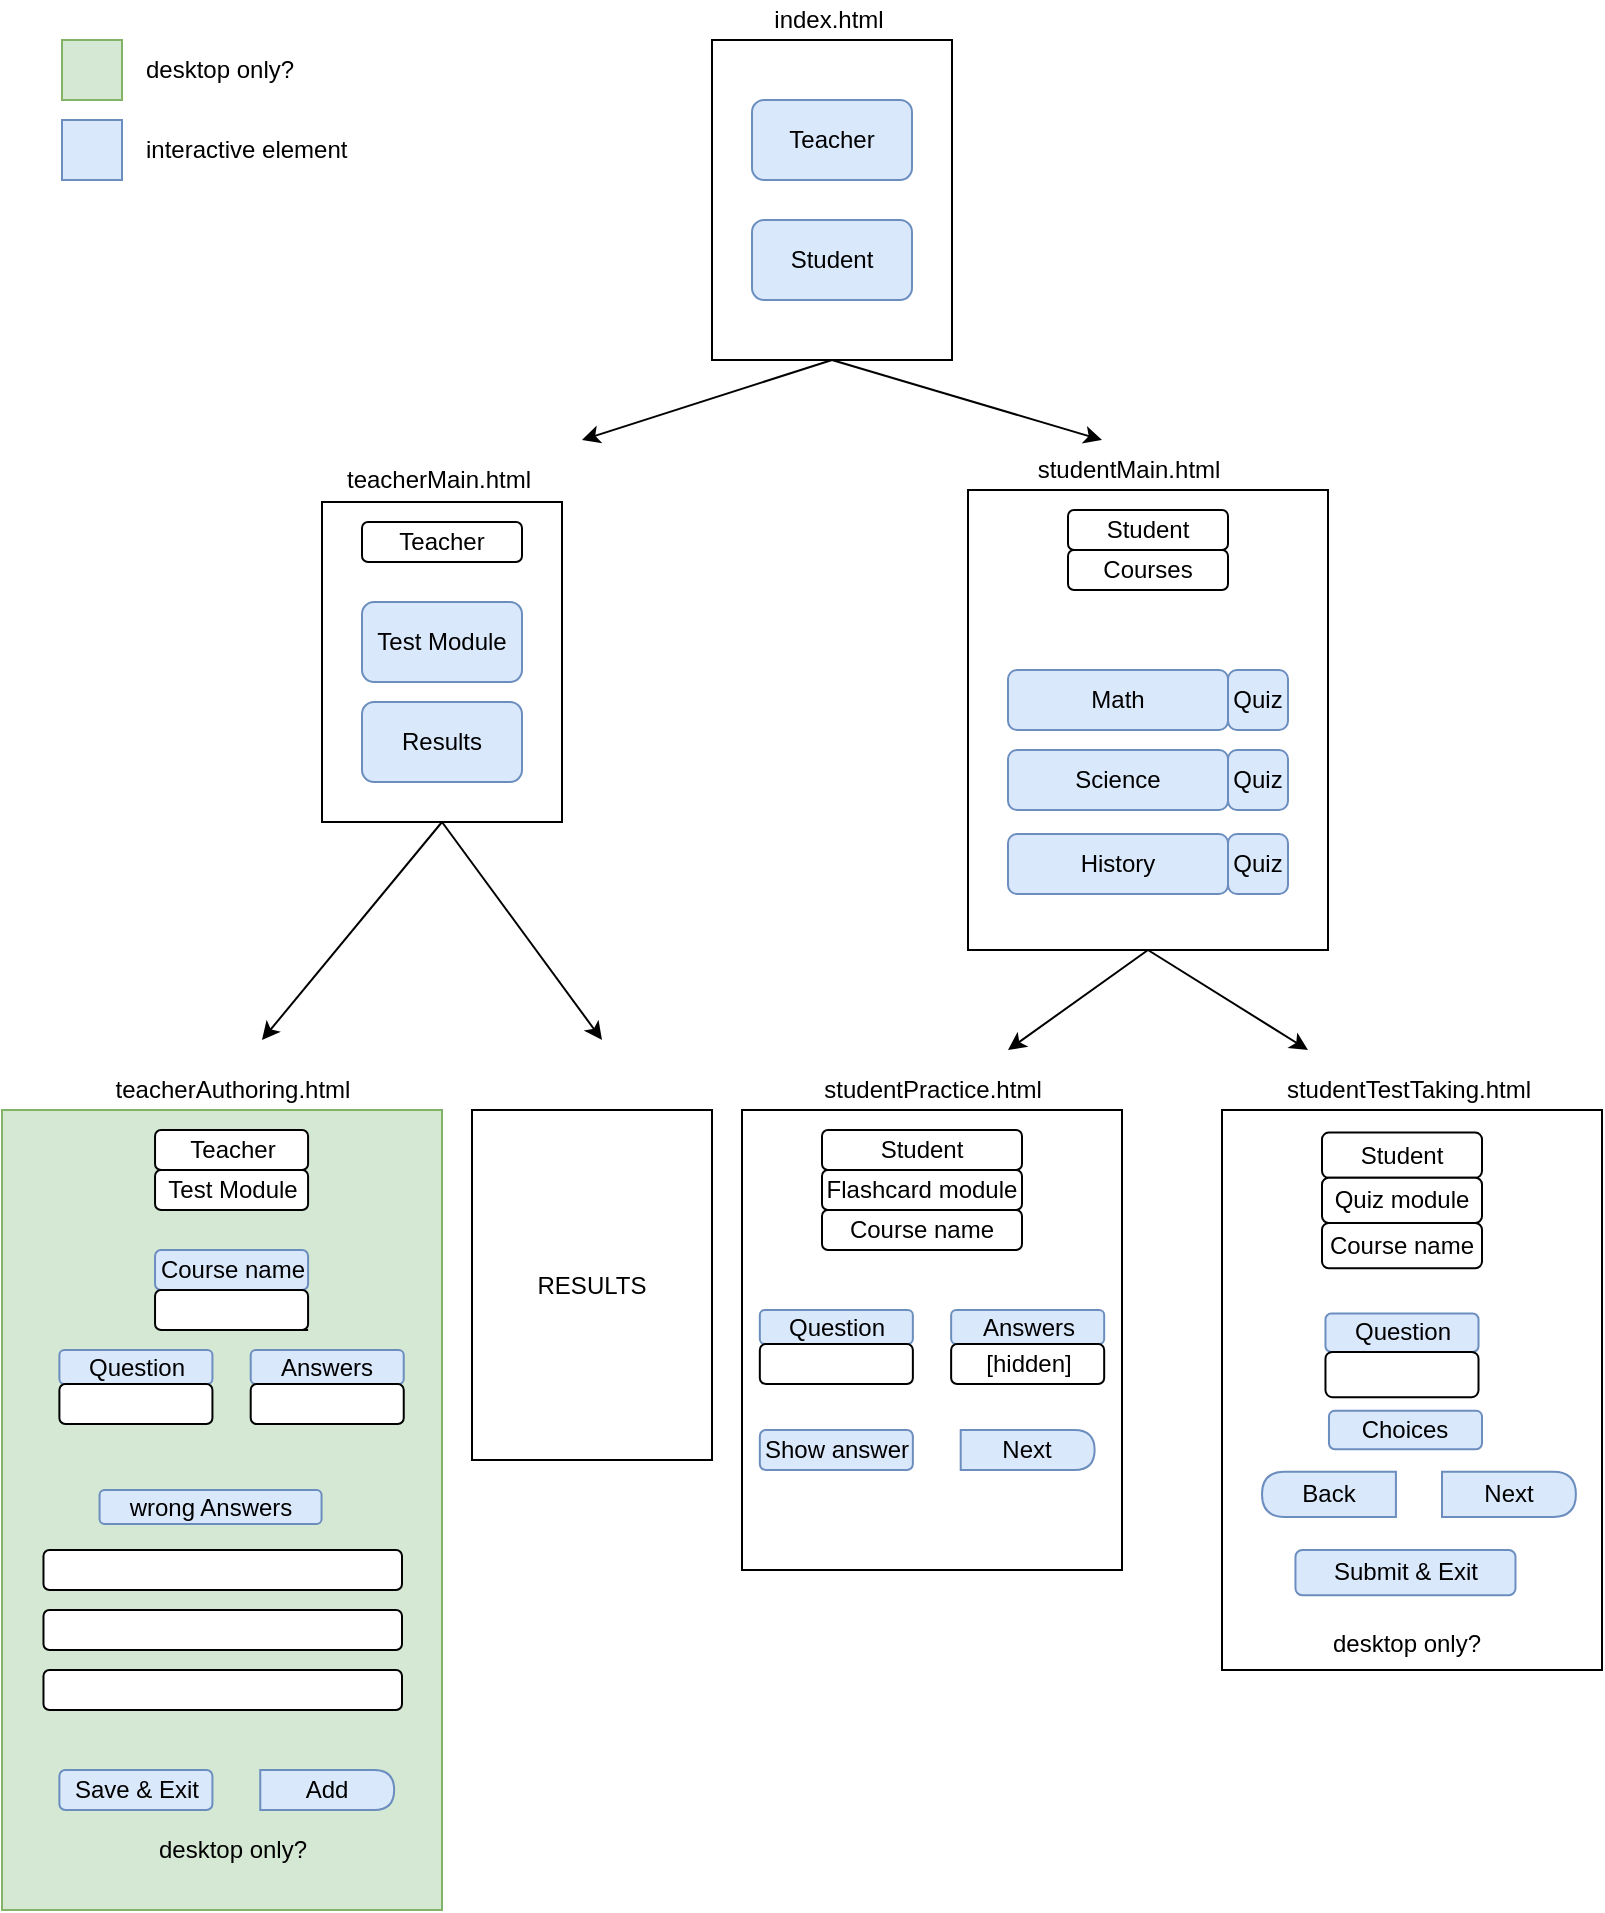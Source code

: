 <mxfile version="14.4.3" type="github" pages="6">
  <diagram id="9fD9goAlEW5F1DG-xID0" name="index">
    <mxGraphModel dx="878" dy="620" grid="1" gridSize="10" guides="1" tooltips="1" connect="1" arrows="1" fold="1" page="1" pageScale="1" pageWidth="850" pageHeight="1100" math="0" shadow="0">
      <root>
        <mxCell id="0" />
        <mxCell id="1" parent="0" />
        <mxCell id="6zLcicrYt3kFBsztM3Yq-1" value="" style="rounded=0;whiteSpace=wrap;html=1;" parent="1" vertex="1">
          <mxGeometry x="365" y="40" width="120" height="160" as="geometry" />
        </mxCell>
        <mxCell id="6zLcicrYt3kFBsztM3Yq-2" value="" style="endArrow=classic;html=1;exitX=0.5;exitY=1;exitDx=0;exitDy=0;" parent="1" source="6zLcicrYt3kFBsztM3Yq-1" edge="1">
          <mxGeometry width="50" height="50" relative="1" as="geometry">
            <mxPoint x="317" y="310" as="sourcePoint" />
            <mxPoint x="560" y="240" as="targetPoint" />
          </mxGeometry>
        </mxCell>
        <mxCell id="6zLcicrYt3kFBsztM3Yq-3" value="" style="endArrow=classic;html=1;exitX=0.5;exitY=1;exitDx=0;exitDy=0;" parent="1" source="6zLcicrYt3kFBsztM3Yq-1" edge="1">
          <mxGeometry width="50" height="50" relative="1" as="geometry">
            <mxPoint x="407" y="160" as="sourcePoint" />
            <mxPoint x="300" y="240" as="targetPoint" />
          </mxGeometry>
        </mxCell>
        <mxCell id="6zLcicrYt3kFBsztM3Yq-4" value="Teacher" style="rounded=1;whiteSpace=wrap;html=1;fillColor=#dae8fc;strokeColor=#6c8ebf;" parent="1" vertex="1">
          <mxGeometry x="385" y="70" width="80" height="40" as="geometry" />
        </mxCell>
        <mxCell id="6zLcicrYt3kFBsztM3Yq-5" value="Student" style="rounded=1;whiteSpace=wrap;html=1;fillColor=#dae8fc;strokeColor=#6c8ebf;" parent="1" vertex="1">
          <mxGeometry x="385" y="130" width="80" height="40" as="geometry" />
        </mxCell>
        <mxCell id="6zLcicrYt3kFBsztM3Yq-6" value="" style="endArrow=classic;html=1;exitX=0.5;exitY=1;exitDx=0;exitDy=0;" parent="1" source="6zLcicrYt3kFBsztM3Yq-76" edge="1">
          <mxGeometry width="50" height="50" relative="1" as="geometry">
            <mxPoint x="260" y="465" as="sourcePoint" />
            <mxPoint x="140" y="540" as="targetPoint" />
          </mxGeometry>
        </mxCell>
        <mxCell id="6zLcicrYt3kFBsztM3Yq-38" value="" style="rounded=0;whiteSpace=wrap;html=1;" parent="1" vertex="1">
          <mxGeometry x="493" y="265" width="180" height="230" as="geometry" />
        </mxCell>
        <mxCell id="6zLcicrYt3kFBsztM3Yq-39" value="Math" style="rounded=1;whiteSpace=wrap;html=1;fillColor=#dae8fc;strokeColor=#6c8ebf;" parent="1" vertex="1">
          <mxGeometry x="513" y="355" width="110" height="30" as="geometry" />
        </mxCell>
        <mxCell id="6zLcicrYt3kFBsztM3Yq-40" value="Science" style="rounded=1;whiteSpace=wrap;html=1;fillColor=#dae8fc;strokeColor=#6c8ebf;" parent="1" vertex="1">
          <mxGeometry x="513" y="395" width="110" height="30" as="geometry" />
        </mxCell>
        <mxCell id="6zLcicrYt3kFBsztM3Yq-41" value="History" style="rounded=1;whiteSpace=wrap;html=1;fillColor=#dae8fc;strokeColor=#6c8ebf;" parent="1" vertex="1">
          <mxGeometry x="513" y="437" width="110" height="30" as="geometry" />
        </mxCell>
        <mxCell id="6zLcicrYt3kFBsztM3Yq-42" value="Student" style="rounded=1;whiteSpace=wrap;html=1;" parent="1" vertex="1">
          <mxGeometry x="543" y="275" width="80" height="20" as="geometry" />
        </mxCell>
        <mxCell id="6zLcicrYt3kFBsztM3Yq-43" value="Courses" style="rounded=1;whiteSpace=wrap;html=1;" parent="1" vertex="1">
          <mxGeometry x="543" y="295" width="80" height="20" as="geometry" />
        </mxCell>
        <mxCell id="6zLcicrYt3kFBsztM3Yq-45" value="Quiz" style="rounded=1;whiteSpace=wrap;html=1;fillColor=#dae8fc;strokeColor=#6c8ebf;" parent="1" vertex="1">
          <mxGeometry x="623" y="355" width="30" height="30" as="geometry" />
        </mxCell>
        <mxCell id="6zLcicrYt3kFBsztM3Yq-47" value="Quiz" style="rounded=1;whiteSpace=wrap;html=1;fillColor=#dae8fc;strokeColor=#6c8ebf;" parent="1" vertex="1">
          <mxGeometry x="623" y="395" width="30" height="30" as="geometry" />
        </mxCell>
        <mxCell id="6zLcicrYt3kFBsztM3Yq-49" value="Quiz" style="rounded=1;whiteSpace=wrap;html=1;fillColor=#dae8fc;strokeColor=#6c8ebf;" parent="1" vertex="1">
          <mxGeometry x="623" y="437" width="30" height="30" as="geometry" />
        </mxCell>
        <mxCell id="6zLcicrYt3kFBsztM3Yq-50" value="" style="group" parent="1" vertex="1" connectable="0">
          <mxGeometry x="380" y="575" width="190" height="230" as="geometry" />
        </mxCell>
        <mxCell id="6zLcicrYt3kFBsztM3Yq-51" value="" style="rounded=0;whiteSpace=wrap;html=1;" parent="6zLcicrYt3kFBsztM3Yq-50" vertex="1">
          <mxGeometry width="190" height="230" as="geometry" />
        </mxCell>
        <mxCell id="6zLcicrYt3kFBsztM3Yq-52" value="Student" style="rounded=1;whiteSpace=wrap;html=1;" parent="6zLcicrYt3kFBsztM3Yq-50" vertex="1">
          <mxGeometry x="40" y="10" width="100" height="20" as="geometry" />
        </mxCell>
        <mxCell id="6zLcicrYt3kFBsztM3Yq-53" value="Flashcard module" style="rounded=1;whiteSpace=wrap;html=1;" parent="6zLcicrYt3kFBsztM3Yq-50" vertex="1">
          <mxGeometry x="40" y="30" width="100" height="20" as="geometry" />
        </mxCell>
        <mxCell id="6zLcicrYt3kFBsztM3Yq-54" value="Question" style="rounded=1;whiteSpace=wrap;html=1;fillColor=#dae8fc;strokeColor=#6c8ebf;" parent="6zLcicrYt3kFBsztM3Yq-50" vertex="1">
          <mxGeometry x="8.916" y="100" width="76.522" height="17" as="geometry" />
        </mxCell>
        <mxCell id="6zLcicrYt3kFBsztM3Yq-55" value="" style="rounded=1;whiteSpace=wrap;html=1;" parent="6zLcicrYt3kFBsztM3Yq-50" vertex="1">
          <mxGeometry x="8.916" y="117" width="76.522" height="20" as="geometry" />
        </mxCell>
        <mxCell id="6zLcicrYt3kFBsztM3Yq-56" value="Answers" style="rounded=1;whiteSpace=wrap;html=1;fillColor=#dae8fc;strokeColor=#6c8ebf;" parent="6zLcicrYt3kFBsztM3Yq-50" vertex="1">
          <mxGeometry x="104.568" y="100" width="76.522" height="17" as="geometry" />
        </mxCell>
        <mxCell id="6zLcicrYt3kFBsztM3Yq-57" value="[hidden]" style="rounded=1;whiteSpace=wrap;html=1;" parent="6zLcicrYt3kFBsztM3Yq-50" vertex="1">
          <mxGeometry x="104.568" y="117" width="76.522" height="20" as="geometry" />
        </mxCell>
        <mxCell id="6zLcicrYt3kFBsztM3Yq-58" value="Next" style="shape=delay;whiteSpace=wrap;html=1;fontSize=12;fillColor=#dae8fc;strokeColor=#6c8ebf;" parent="6zLcicrYt3kFBsztM3Yq-50" vertex="1">
          <mxGeometry x="109.35" y="160" width="66.957" height="20" as="geometry" />
        </mxCell>
        <mxCell id="6zLcicrYt3kFBsztM3Yq-59" value="Show answer" style="rounded=1;whiteSpace=wrap;html=1;fillColor=#dae8fc;strokeColor=#6c8ebf;" parent="6zLcicrYt3kFBsztM3Yq-50" vertex="1">
          <mxGeometry x="8.916" y="160" width="76.522" height="20" as="geometry" />
        </mxCell>
        <mxCell id="6zLcicrYt3kFBsztM3Yq-60" value="Course name" style="rounded=1;whiteSpace=wrap;html=1;" parent="6zLcicrYt3kFBsztM3Yq-50" vertex="1">
          <mxGeometry x="40" y="50" width="100" height="20" as="geometry" />
        </mxCell>
        <mxCell id="6zLcicrYt3kFBsztM3Yq-61" value="" style="group;" parent="1" vertex="1" connectable="0">
          <mxGeometry x="620" y="575" width="190" height="280" as="geometry" />
        </mxCell>
        <mxCell id="6zLcicrYt3kFBsztM3Yq-62" value="" style="rounded=0;whiteSpace=wrap;html=1;" parent="6zLcicrYt3kFBsztM3Yq-61" vertex="1">
          <mxGeometry width="190" height="280" as="geometry" />
        </mxCell>
        <mxCell id="6zLcicrYt3kFBsztM3Yq-63" value="Student" style="rounded=1;whiteSpace=wrap;html=1;" parent="6zLcicrYt3kFBsztM3Yq-61" vertex="1">
          <mxGeometry x="50" y="11.304" width="80" height="22.609" as="geometry" />
        </mxCell>
        <mxCell id="6zLcicrYt3kFBsztM3Yq-64" value="Quiz module" style="rounded=1;whiteSpace=wrap;html=1;" parent="6zLcicrYt3kFBsztM3Yq-61" vertex="1">
          <mxGeometry x="50" y="33.913" width="80" height="22.609" as="geometry" />
        </mxCell>
        <mxCell id="6zLcicrYt3kFBsztM3Yq-65" value="Question" style="rounded=1;whiteSpace=wrap;html=1;fillColor=#dae8fc;strokeColor=#6c8ebf;" parent="6zLcicrYt3kFBsztM3Yq-61" vertex="1">
          <mxGeometry x="51.736" y="101.739" width="76.522" height="19.217" as="geometry" />
        </mxCell>
        <mxCell id="6zLcicrYt3kFBsztM3Yq-66" value="" style="rounded=1;whiteSpace=wrap;html=1;" parent="6zLcicrYt3kFBsztM3Yq-61" vertex="1">
          <mxGeometry x="51.736" y="120.957" width="76.522" height="22.609" as="geometry" />
        </mxCell>
        <mxCell id="6zLcicrYt3kFBsztM3Yq-67" value="Next" style="shape=delay;whiteSpace=wrap;html=1;fontSize=12;fillColor=#dae8fc;strokeColor=#6c8ebf;" parent="6zLcicrYt3kFBsztM3Yq-61" vertex="1">
          <mxGeometry x="110.0" y="180.87" width="66.957" height="22.609" as="geometry" />
        </mxCell>
        <mxCell id="6zLcicrYt3kFBsztM3Yq-68" value="Submit &amp;amp; Exit" style="rounded=1;whiteSpace=wrap;html=1;fillColor=#dae8fc;strokeColor=#6c8ebf;" parent="6zLcicrYt3kFBsztM3Yq-61" vertex="1">
          <mxGeometry x="36.74" y="219.997" width="110" height="22.609" as="geometry" />
        </mxCell>
        <mxCell id="6zLcicrYt3kFBsztM3Yq-69" value="Course name" style="rounded=1;whiteSpace=wrap;html=1;" parent="6zLcicrYt3kFBsztM3Yq-61" vertex="1">
          <mxGeometry x="50" y="56.522" width="80" height="22.609" as="geometry" />
        </mxCell>
        <mxCell id="6zLcicrYt3kFBsztM3Yq-70" value="Choices" style="rounded=1;whiteSpace=wrap;html=1;fillColor=#dae8fc;strokeColor=#6c8ebf;" parent="6zLcicrYt3kFBsztM3Yq-61" vertex="1">
          <mxGeometry x="53.478" y="150.348" width="76.522" height="19.217" as="geometry" />
        </mxCell>
        <mxCell id="6zLcicrYt3kFBsztM3Yq-71" value="Back" style="shape=delay;whiteSpace=wrap;html=1;fontSize=12;fillColor=#dae8fc;strokeColor=#6c8ebf;flipH=1;" parent="6zLcicrYt3kFBsztM3Yq-61" vertex="1">
          <mxGeometry x="20.0" y="180.87" width="66.957" height="22.609" as="geometry" />
        </mxCell>
        <mxCell id="6zLcicrYt3kFBsztM3Yq-80" value="desktop only?" style="text;html=1;align=center;verticalAlign=middle;resizable=0;points=[];autosize=1;" parent="6zLcicrYt3kFBsztM3Yq-61" vertex="1">
          <mxGeometry x="46.74" y="256.61" width="90" height="20" as="geometry" />
        </mxCell>
        <mxCell id="6zLcicrYt3kFBsztM3Yq-72" value="" style="endArrow=classic;html=1;exitX=0.5;exitY=1;exitDx=0;exitDy=0;" parent="1" source="6zLcicrYt3kFBsztM3Yq-38" edge="1">
          <mxGeometry width="50" height="50" relative="1" as="geometry">
            <mxPoint x="760" y="555" as="sourcePoint" />
            <mxPoint x="663" y="545" as="targetPoint" />
          </mxGeometry>
        </mxCell>
        <mxCell id="6zLcicrYt3kFBsztM3Yq-73" value="" style="endArrow=classic;html=1;exitX=0.5;exitY=1;exitDx=0;exitDy=0;" parent="1" source="6zLcicrYt3kFBsztM3Yq-38" edge="1">
          <mxGeometry width="50" height="50" relative="1" as="geometry">
            <mxPoint x="590" y="555" as="sourcePoint" />
            <mxPoint x="513" y="545" as="targetPoint" />
          </mxGeometry>
        </mxCell>
        <mxCell id="6zLcicrYt3kFBsztM3Yq-75" value="" style="group" parent="1" connectable="0" vertex="1">
          <mxGeometry x="170" y="271" width="120" height="160" as="geometry" />
        </mxCell>
        <mxCell id="6zLcicrYt3kFBsztM3Yq-76" value="" style="rounded=0;whiteSpace=wrap;html=1;" parent="6zLcicrYt3kFBsztM3Yq-75" vertex="1">
          <mxGeometry width="120" height="160" as="geometry" />
        </mxCell>
        <mxCell id="6zLcicrYt3kFBsztM3Yq-77" value="Teacher" style="rounded=1;whiteSpace=wrap;html=1;" parent="6zLcicrYt3kFBsztM3Yq-75" vertex="1">
          <mxGeometry x="20" y="10" width="80" height="20" as="geometry" />
        </mxCell>
        <mxCell id="6zLcicrYt3kFBsztM3Yq-78" value="Test Module" style="rounded=1;whiteSpace=wrap;html=1;fillColor=#dae8fc;strokeColor=#6c8ebf;" parent="6zLcicrYt3kFBsztM3Yq-75" vertex="1">
          <mxGeometry x="20" y="50" width="80" height="40" as="geometry" />
        </mxCell>
        <mxCell id="6zLcicrYt3kFBsztM3Yq-79" value="Results" style="rounded=1;whiteSpace=wrap;html=1;fillColor=#dae8fc;strokeColor=#6c8ebf;" parent="6zLcicrYt3kFBsztM3Yq-75" vertex="1">
          <mxGeometry x="20" y="100" width="80" height="40" as="geometry" />
        </mxCell>
        <mxCell id="GenMaW30tC9q8amXC3VV-3" value="studentMain.html" style="text;html=1;resizable=0;autosize=1;align=center;verticalAlign=middle;points=[];fillColor=none;strokeColor=none;rounded=0;" parent="1" vertex="1">
          <mxGeometry x="518" y="245" width="110" height="20" as="geometry" />
        </mxCell>
        <mxCell id="GenMaW30tC9q8amXC3VV-5" value="" style="rounded=0;whiteSpace=wrap;html=1;fillColor=#d5e8d4;strokeColor=#82b366;" parent="1" vertex="1">
          <mxGeometry x="40" y="40" width="30" height="30" as="geometry" />
        </mxCell>
        <mxCell id="cYy0Dv5qFqre1TIyRevT-1" value="" style="rounded=0;whiteSpace=wrap;html=1;fillColor=#dae8fc;strokeColor=#6c8ebf;" parent="1" vertex="1">
          <mxGeometry x="40" y="80" width="30" height="30" as="geometry" />
        </mxCell>
        <mxCell id="cYy0Dv5qFqre1TIyRevT-3" value="desktop only?" style="text;html=1;align=left;verticalAlign=middle;resizable=0;points=[];autosize=1;" parent="1" vertex="1">
          <mxGeometry x="80" y="45" width="90" height="20" as="geometry" />
        </mxCell>
        <mxCell id="cYy0Dv5qFqre1TIyRevT-5" value="interactive element" style="text;html=1;align=left;verticalAlign=middle;resizable=0;points=[];autosize=1;" parent="1" vertex="1">
          <mxGeometry x="80" y="85" width="120" height="20" as="geometry" />
        </mxCell>
        <mxCell id="cYy0Dv5qFqre1TIyRevT-7" value="teacherMain.html" style="text;html=1;align=center;verticalAlign=middle;resizable=0;points=[];autosize=1;" parent="1" vertex="1">
          <mxGeometry x="173" y="250" width="110" height="20" as="geometry" />
        </mxCell>
        <mxCell id="cYy0Dv5qFqre1TIyRevT-8" value="index.html" style="text;html=1;align=center;verticalAlign=middle;resizable=0;points=[];autosize=1;" parent="1" vertex="1">
          <mxGeometry x="388" y="20" width="70" height="20" as="geometry" />
        </mxCell>
        <mxCell id="cYy0Dv5qFqre1TIyRevT-9" value="studentTestTaking.html" style="text;html=1;align=center;verticalAlign=middle;resizable=0;points=[];autosize=1;" parent="1" vertex="1">
          <mxGeometry x="643" y="555" width="140" height="20" as="geometry" />
        </mxCell>
        <mxCell id="cYy0Dv5qFqre1TIyRevT-10" value="studentPractice.html" style="text;html=1;align=center;verticalAlign=middle;resizable=0;points=[];autosize=1;" parent="1" vertex="1">
          <mxGeometry x="415" y="555" width="120" height="20" as="geometry" />
        </mxCell>
        <mxCell id="yr4iIy8ZTCiTsGYseKzF-1" value="" style="group" parent="1" vertex="1" connectable="0">
          <mxGeometry x="10" y="555" width="220" height="420" as="geometry" />
        </mxCell>
        <mxCell id="GenMaW30tC9q8amXC3VV-1" value="teacherAuthoring.html" style="text;html=1;resizable=0;autosize=1;align=center;verticalAlign=middle;points=[];fillColor=none;strokeColor=none;rounded=0;" parent="yr4iIy8ZTCiTsGYseKzF-1" vertex="1">
          <mxGeometry x="50" width="130" height="20" as="geometry" />
        </mxCell>
        <mxCell id="6zLcicrYt3kFBsztM3Yq-9" value="" style="rounded=0;whiteSpace=wrap;html=1;fillColor=#d5e8d4;strokeColor=#82b366;" parent="yr4iIy8ZTCiTsGYseKzF-1" vertex="1">
          <mxGeometry y="20" width="220" height="400" as="geometry" />
        </mxCell>
        <mxCell id="6zLcicrYt3kFBsztM3Yq-10" value="Teacher" style="rounded=1;whiteSpace=wrap;html=1;" parent="yr4iIy8ZTCiTsGYseKzF-1" vertex="1">
          <mxGeometry x="76.522" y="30" width="76.522" height="20" as="geometry" />
        </mxCell>
        <mxCell id="6zLcicrYt3kFBsztM3Yq-11" style="edgeStyle=orthogonalEdgeStyle;rounded=0;orthogonalLoop=1;jettySize=auto;html=1;exitX=1;exitY=0;exitDx=0;exitDy=0;fontSize=8;" parent="yr4iIy8ZTCiTsGYseKzF-1" edge="1">
          <mxGeometry y="20" as="geometry">
            <mxPoint x="153.043" y="130" as="sourcePoint" />
            <mxPoint x="148.261" y="110" as="targetPoint" />
          </mxGeometry>
        </mxCell>
        <mxCell id="6zLcicrYt3kFBsztM3Yq-12" value="Question" style="rounded=1;whiteSpace=wrap;html=1;fillColor=#dae8fc;strokeColor=#6c8ebf;" parent="yr4iIy8ZTCiTsGYseKzF-1" vertex="1">
          <mxGeometry x="28.696" y="140" width="76.522" height="17" as="geometry" />
        </mxCell>
        <mxCell id="6zLcicrYt3kFBsztM3Yq-13" value="Test Module" style="rounded=1;whiteSpace=wrap;html=1;" parent="yr4iIy8ZTCiTsGYseKzF-1" vertex="1">
          <mxGeometry x="76.522" y="50" width="76.522" height="20" as="geometry" />
        </mxCell>
        <mxCell id="6zLcicrYt3kFBsztM3Yq-14" value="Course name" style="rounded=1;whiteSpace=wrap;html=1;fillColor=#dae8fc;strokeColor=#6c8ebf;" parent="yr4iIy8ZTCiTsGYseKzF-1" vertex="1">
          <mxGeometry x="76.522" y="90" width="76.522" height="20" as="geometry" />
        </mxCell>
        <mxCell id="6zLcicrYt3kFBsztM3Yq-15" value="" style="rounded=1;whiteSpace=wrap;html=1;" parent="yr4iIy8ZTCiTsGYseKzF-1" vertex="1">
          <mxGeometry x="76.522" y="110" width="76.522" height="20" as="geometry" />
        </mxCell>
        <mxCell id="6zLcicrYt3kFBsztM3Yq-16" value="" style="rounded=1;whiteSpace=wrap;html=1;" parent="yr4iIy8ZTCiTsGYseKzF-1" vertex="1">
          <mxGeometry x="28.696" y="157" width="76.522" height="20" as="geometry" />
        </mxCell>
        <mxCell id="6zLcicrYt3kFBsztM3Yq-17" value="Answers" style="rounded=1;whiteSpace=wrap;html=1;fillColor=#dae8fc;strokeColor=#6c8ebf;" parent="yr4iIy8ZTCiTsGYseKzF-1" vertex="1">
          <mxGeometry x="124.348" y="140" width="76.522" height="17" as="geometry" />
        </mxCell>
        <mxCell id="6zLcicrYt3kFBsztM3Yq-18" value="" style="rounded=1;whiteSpace=wrap;html=1;" parent="yr4iIy8ZTCiTsGYseKzF-1" vertex="1">
          <mxGeometry x="124.348" y="157" width="76.522" height="20" as="geometry" />
        </mxCell>
        <mxCell id="6zLcicrYt3kFBsztM3Yq-19" value="Add" style="shape=delay;whiteSpace=wrap;html=1;fontSize=12;fillColor=#dae8fc;strokeColor=#6c8ebf;" parent="yr4iIy8ZTCiTsGYseKzF-1" vertex="1">
          <mxGeometry x="129.13" y="350" width="66.957" height="20" as="geometry" />
        </mxCell>
        <mxCell id="6zLcicrYt3kFBsztM3Yq-20" value="Save &amp;amp; Exit" style="rounded=1;whiteSpace=wrap;html=1;fillColor=#dae8fc;strokeColor=#6c8ebf;" parent="yr4iIy8ZTCiTsGYseKzF-1" vertex="1">
          <mxGeometry x="28.696" y="350" width="76.522" height="20" as="geometry" />
        </mxCell>
        <mxCell id="6zLcicrYt3kFBsztM3Yq-74" value="desktop only?" style="text;html=1;align=center;verticalAlign=middle;resizable=0;points=[];autosize=1;" parent="yr4iIy8ZTCiTsGYseKzF-1" vertex="1">
          <mxGeometry x="70" y="380" width="90" height="20" as="geometry" />
        </mxCell>
        <mxCell id="1pgZA6BiGX_e1k4vTzeB-1" value="wrong Answers" style="rounded=1;whiteSpace=wrap;html=1;fillColor=#dae8fc;strokeColor=#6c8ebf;" parent="yr4iIy8ZTCiTsGYseKzF-1" vertex="1">
          <mxGeometry x="48.78" y="210" width="111" height="17" as="geometry" />
        </mxCell>
        <mxCell id="1pgZA6BiGX_e1k4vTzeB-2" value="" style="rounded=1;whiteSpace=wrap;html=1;" parent="yr4iIy8ZTCiTsGYseKzF-1" vertex="1">
          <mxGeometry x="20.74" y="240" width="179.26" height="20" as="geometry" />
        </mxCell>
        <mxCell id="1pgZA6BiGX_e1k4vTzeB-3" value="" style="rounded=1;whiteSpace=wrap;html=1;" parent="yr4iIy8ZTCiTsGYseKzF-1" vertex="1">
          <mxGeometry x="20.74" y="270" width="179.26" height="20" as="geometry" />
        </mxCell>
        <mxCell id="1pgZA6BiGX_e1k4vTzeB-4" value="" style="rounded=1;whiteSpace=wrap;html=1;" parent="yr4iIy8ZTCiTsGYseKzF-1" vertex="1">
          <mxGeometry x="20.74" y="300" width="179.26" height="20" as="geometry" />
        </mxCell>
        <mxCell id="vWidOPqJa7kyr8Lv9A_W-1" value="" style="endArrow=classic;html=1;exitX=0.5;exitY=1;exitDx=0;exitDy=0;" parent="1" source="6zLcicrYt3kFBsztM3Yq-76" edge="1">
          <mxGeometry width="50" height="50" relative="1" as="geometry">
            <mxPoint x="430" y="530" as="sourcePoint" />
            <mxPoint x="310" y="540" as="targetPoint" />
          </mxGeometry>
        </mxCell>
        <mxCell id="vWidOPqJa7kyr8Lv9A_W-2" value="RESULTS" style="rounded=0;whiteSpace=wrap;html=1;fillColor=#FFFFFF;align=center;" parent="1" vertex="1">
          <mxGeometry x="245" y="575" width="120" height="175" as="geometry" />
        </mxCell>
      </root>
    </mxGraphModel>
  </diagram>
  <diagram id="OkEaf5D_sD80ussIgZpL" name="teacherMain">
    <mxGraphModel dx="795" dy="905" grid="1" gridSize="10" guides="1" tooltips="1" connect="1" arrows="1" fold="1" page="1" pageScale="1" pageWidth="850" pageHeight="1100" math="0" shadow="0">
      <root>
        <mxCell id="TJXw27Kw0u7hMG-P8DUF-0" />
        <mxCell id="TJXw27Kw0u7hMG-P8DUF-1" parent="TJXw27Kw0u7hMG-P8DUF-0" />
        <mxCell id="TJXw27Kw0u7hMG-P8DUF-12" value="" style="rounded=0;whiteSpace=wrap;html=1;rotation=0;" parent="TJXw27Kw0u7hMG-P8DUF-1" vertex="1">
          <mxGeometry x="80" y="110" width="120" height="100" as="geometry" />
        </mxCell>
        <mxCell id="i5ZDK87CVwlOPEZfsET9-17" value="" style="rounded=0;whiteSpace=wrap;html=1;rotation=0;" parent="TJXw27Kw0u7hMG-P8DUF-1" vertex="1">
          <mxGeometry x="200" y="110" width="120" height="100" as="geometry" />
        </mxCell>
        <mxCell id="i5ZDK87CVwlOPEZfsET9-18" value="" style="rounded=0;whiteSpace=wrap;html=1;rotation=0;" parent="TJXw27Kw0u7hMG-P8DUF-1" vertex="1">
          <mxGeometry x="320" y="110" width="120" height="100" as="geometry" />
        </mxCell>
        <mxCell id="i5ZDK87CVwlOPEZfsET9-23" value="" style="rounded=0;whiteSpace=wrap;html=1;rotation=0;" parent="TJXw27Kw0u7hMG-P8DUF-1" vertex="1">
          <mxGeometry x="80" y="210" width="120" height="100" as="geometry" />
        </mxCell>
        <mxCell id="i5ZDK87CVwlOPEZfsET9-25" value="" style="rounded=0;whiteSpace=wrap;html=1;rotation=0;" parent="TJXw27Kw0u7hMG-P8DUF-1" vertex="1">
          <mxGeometry x="200" y="210" width="120" height="100" as="geometry" />
        </mxCell>
        <mxCell id="i5ZDK87CVwlOPEZfsET9-26" value="" style="rounded=0;whiteSpace=wrap;html=1;rotation=0;" parent="TJXw27Kw0u7hMG-P8DUF-1" vertex="1">
          <mxGeometry x="320" y="210" width="120" height="100" as="geometry" />
        </mxCell>
        <mxCell id="i5ZDK87CVwlOPEZfsET9-29" value="" style="rounded=0;whiteSpace=wrap;html=1;rotation=0;" parent="TJXw27Kw0u7hMG-P8DUF-1" vertex="1">
          <mxGeometry x="80" y="310" width="120" height="100" as="geometry" />
        </mxCell>
        <mxCell id="i5ZDK87CVwlOPEZfsET9-30" value="" style="rounded=0;whiteSpace=wrap;html=1;rotation=0;" parent="TJXw27Kw0u7hMG-P8DUF-1" vertex="1">
          <mxGeometry x="200" y="310" width="120" height="100" as="geometry" />
        </mxCell>
        <mxCell id="i5ZDK87CVwlOPEZfsET9-31" value="" style="rounded=0;whiteSpace=wrap;html=1;rotation=0;" parent="TJXw27Kw0u7hMG-P8DUF-1" vertex="1">
          <mxGeometry x="320" y="310" width="120" height="100" as="geometry" />
        </mxCell>
        <mxCell id="i5ZDK87CVwlOPEZfsET9-32" value="" style="rounded=0;whiteSpace=wrap;html=1;rotation=0;" parent="TJXw27Kw0u7hMG-P8DUF-1" vertex="1">
          <mxGeometry x="80" y="410" width="120" height="100" as="geometry" />
        </mxCell>
        <mxCell id="i5ZDK87CVwlOPEZfsET9-33" value="" style="rounded=0;whiteSpace=wrap;html=1;rotation=0;" parent="TJXw27Kw0u7hMG-P8DUF-1" vertex="1">
          <mxGeometry x="200" y="410" width="120" height="100" as="geometry" />
        </mxCell>
        <mxCell id="i5ZDK87CVwlOPEZfsET9-34" value="" style="rounded=0;whiteSpace=wrap;html=1;rotation=0;" parent="TJXw27Kw0u7hMG-P8DUF-1" vertex="1">
          <mxGeometry x="320" y="410" width="120" height="100" as="geometry" />
        </mxCell>
        <mxCell id="i5ZDK87CVwlOPEZfsET9-35" value="" style="rounded=0;whiteSpace=wrap;html=1;rotation=0;" parent="TJXw27Kw0u7hMG-P8DUF-1" vertex="1">
          <mxGeometry x="80" y="510" width="120" height="100" as="geometry" />
        </mxCell>
        <mxCell id="i5ZDK87CVwlOPEZfsET9-36" value="" style="rounded=0;whiteSpace=wrap;html=1;rotation=0;" parent="TJXw27Kw0u7hMG-P8DUF-1" vertex="1">
          <mxGeometry x="200" y="510" width="120" height="100" as="geometry" />
        </mxCell>
        <mxCell id="i5ZDK87CVwlOPEZfsET9-37" value="" style="rounded=0;whiteSpace=wrap;html=1;rotation=0;" parent="TJXw27Kw0u7hMG-P8DUF-1" vertex="1">
          <mxGeometry x="320" y="510" width="120" height="100" as="geometry" />
        </mxCell>
        <mxCell id="TJXw27Kw0u7hMG-P8DUF-3" value="" style="rounded=0;whiteSpace=wrap;html=1;fillColor=#FF9999;" parent="TJXw27Kw0u7hMG-P8DUF-1" vertex="1">
          <mxGeometry x="80" y="80" width="90" height="30" as="geometry" />
        </mxCell>
        <mxCell id="TJXw27Kw0u7hMG-P8DUF-4" value="" style="rounded=0;whiteSpace=wrap;html=1;fillColor=#B3B3B3;" parent="TJXw27Kw0u7hMG-P8DUF-1" vertex="1">
          <mxGeometry x="170" y="80" width="90" height="30" as="geometry" />
        </mxCell>
        <mxCell id="TJXw27Kw0u7hMG-P8DUF-7" value="Math301" style="text;html=1;align=center;verticalAlign=middle;resizable=0;points=[];autosize=1;" parent="TJXw27Kw0u7hMG-P8DUF-1" vertex="1">
          <mxGeometry x="95" y="84" width="60" height="20" as="geometry" />
        </mxCell>
        <mxCell id="TJXw27Kw0u7hMG-P8DUF-8" value="Math401" style="text;html=1;align=center;verticalAlign=middle;resizable=0;points=[];autosize=1;" parent="TJXw27Kw0u7hMG-P8DUF-1" vertex="1">
          <mxGeometry x="184" y="84" width="60" height="20" as="geometry" />
        </mxCell>
        <mxCell id="TJXw27Kw0u7hMG-P8DUF-18" value="Andrew Cole" style="text;html=1;align=center;verticalAlign=middle;resizable=0;points=[];autosize=1;rotation=0;" parent="TJXw27Kw0u7hMG-P8DUF-1" vertex="1">
          <mxGeometry x="220" y="117" width="80" height="20" as="geometry" />
        </mxCell>
        <mxCell id="i5ZDK87CVwlOPEZfsET9-20" value="" style="rounded=0;whiteSpace=wrap;html=1;fillColor=#B3B3B3;" parent="TJXw27Kw0u7hMG-P8DUF-1" vertex="1">
          <mxGeometry x="260" y="80" width="90" height="30" as="geometry" />
        </mxCell>
        <mxCell id="i5ZDK87CVwlOPEZfsET9-22" value="" style="rounded=0;whiteSpace=wrap;html=1;fillColor=#B3B3B3;" parent="TJXw27Kw0u7hMG-P8DUF-1" vertex="1">
          <mxGeometry x="350" y="80" width="90" height="30" as="geometry" />
        </mxCell>
        <mxCell id="TJXw27Kw0u7hMG-P8DUF-19" value="Rebecca &amp;nbsp;Davidyan" style="text;html=1;align=center;verticalAlign=middle;resizable=0;points=[];autosize=1;" parent="TJXw27Kw0u7hMG-P8DUF-1" vertex="1">
          <mxGeometry x="320" y="117" width="120" height="20" as="geometry" />
        </mxCell>
        <mxCell id="TJXw27Kw0u7hMG-P8DUF-9" value="Math501" style="text;html=1;align=center;verticalAlign=middle;resizable=0;points=[];autosize=1;" parent="TJXw27Kw0u7hMG-P8DUF-1" vertex="1">
          <mxGeometry x="275" y="85" width="60" height="20" as="geometry" />
        </mxCell>
        <mxCell id="TJXw27Kw0u7hMG-P8DUF-10" value="Math511" style="text;html=1;align=center;verticalAlign=middle;resizable=0;points=[];autosize=1;" parent="TJXw27Kw0u7hMG-P8DUF-1" vertex="1">
          <mxGeometry x="365" y="85" width="60" height="20" as="geometry" />
        </mxCell>
        <mxCell id="TJXw27Kw0u7hMG-P8DUF-21" value="Hadid Karim" style="text;html=1;align=center;verticalAlign=middle;resizable=0;points=[];autosize=1;" parent="TJXw27Kw0u7hMG-P8DUF-1" vertex="1">
          <mxGeometry x="100" y="320" width="80" height="20" as="geometry" />
        </mxCell>
        <mxCell id="TJXw27Kw0u7hMG-P8DUF-137" value="John Marlow" style="text;html=1;align=center;verticalAlign=middle;resizable=0;points=[];autosize=1;" parent="TJXw27Kw0u7hMG-P8DUF-1" vertex="1">
          <mxGeometry x="220" y="320" width="80" height="20" as="geometry" />
        </mxCell>
        <mxCell id="TJXw27Kw0u7hMG-P8DUF-138" value="Erin Paquette" style="text;html=1;align=center;verticalAlign=middle;resizable=0;points=[];autosize=1;" parent="TJXw27Kw0u7hMG-P8DUF-1" vertex="1">
          <mxGeometry x="100" y="420" width="90" height="20" as="geometry" />
        </mxCell>
        <mxCell id="TJXw27Kw0u7hMG-P8DUF-20" value="Quirine &amp;nbsp;Haas" style="text;html=1;align=center;verticalAlign=middle;resizable=0;points=[];autosize=1;" parent="TJXw27Kw0u7hMG-P8DUF-1" vertex="1">
          <mxGeometry x="215" y="220" width="90" height="20" as="geometry" />
        </mxCell>
        <mxCell id="i5ZDK87CVwlOPEZfsET9-38" value="Karina Brown" style="text;html=1;align=center;verticalAlign=middle;resizable=0;points=[];autosize=1;rotation=0;" parent="TJXw27Kw0u7hMG-P8DUF-1" vertex="1">
          <mxGeometry x="99" y="117" width="90" height="20" as="geometry" />
        </mxCell>
        <mxCell id="i5ZDK87CVwlOPEZfsET9-39" value="Yousef Emadi" style="text;html=1;align=center;verticalAlign=middle;resizable=0;points=[];autosize=1;" parent="TJXw27Kw0u7hMG-P8DUF-1" vertex="1">
          <mxGeometry x="95" y="220" width="90" height="20" as="geometry" />
        </mxCell>
        <mxCell id="i5ZDK87CVwlOPEZfsET9-40" value="Anthony Zampino" style="text;html=1;align=center;verticalAlign=middle;resizable=0;points=[];autosize=1;" parent="TJXw27Kw0u7hMG-P8DUF-1" vertex="1">
          <mxGeometry x="325" y="520" width="110" height="20" as="geometry" />
        </mxCell>
        <mxCell id="i5ZDK87CVwlOPEZfsET9-41" value="Jerome Olivier" style="text;html=1;align=center;verticalAlign=middle;resizable=0;points=[];autosize=1;" parent="TJXw27Kw0u7hMG-P8DUF-1" vertex="1">
          <mxGeometry x="335" y="320" width="90" height="20" as="geometry" />
        </mxCell>
        <mxCell id="i5ZDK87CVwlOPEZfsET9-42" value="Tanya Wineheart" style="text;html=1;align=center;verticalAlign=middle;resizable=0;points=[];autosize=1;" parent="TJXw27Kw0u7hMG-P8DUF-1" vertex="1">
          <mxGeometry x="205" y="520" width="110" height="20" as="geometry" />
        </mxCell>
        <mxCell id="i5ZDK87CVwlOPEZfsET9-43" value="Ti Vu" style="text;html=1;align=center;verticalAlign=middle;resizable=0;points=[];autosize=1;" parent="TJXw27Kw0u7hMG-P8DUF-1" vertex="1">
          <mxGeometry x="120" y="520" width="40" height="20" as="geometry" />
        </mxCell>
        <mxCell id="i5ZDK87CVwlOPEZfsET9-44" value="Matvei Ivanov" style="text;html=1;align=center;verticalAlign=middle;resizable=0;points=[];autosize=1;" parent="TJXw27Kw0u7hMG-P8DUF-1" vertex="1">
          <mxGeometry x="335" y="220" width="90" height="20" as="geometry" />
        </mxCell>
        <mxCell id="i5ZDK87CVwlOPEZfsET9-45" value="Huda Qadir" style="text;html=1;align=center;verticalAlign=middle;resizable=0;points=[];autosize=1;" parent="TJXw27Kw0u7hMG-P8DUF-1" vertex="1">
          <mxGeometry x="220" y="420" width="80" height="20" as="geometry" />
        </mxCell>
        <mxCell id="i5ZDK87CVwlOPEZfsET9-46" value="Shui Ren" style="text;html=1;align=center;verticalAlign=middle;resizable=0;points=[];autosize=1;" parent="TJXw27Kw0u7hMG-P8DUF-1" vertex="1">
          <mxGeometry x="350" y="420" width="60" height="20" as="geometry" />
        </mxCell>
        <mxCell id="3v5UEuOiij_YpdgyjT8s-0" value="76%" style="text;html=1;align=center;verticalAlign=middle;resizable=0;points=[];autosize=1;fontSize=36;fontColor=#999999;" parent="TJXw27Kw0u7hMG-P8DUF-1" vertex="1">
          <mxGeometry x="95" y="150" width="90" height="50" as="geometry" />
        </mxCell>
        <mxCell id="3v5UEuOiij_YpdgyjT8s-1" value="65%" style="text;html=1;align=center;verticalAlign=middle;resizable=0;points=[];autosize=1;fontSize=36;fontColor=#999999;" parent="TJXw27Kw0u7hMG-P8DUF-1" vertex="1">
          <mxGeometry x="215" y="150" width="90" height="50" as="geometry" />
        </mxCell>
        <mxCell id="3v5UEuOiij_YpdgyjT8s-2" value="90%" style="text;html=1;align=center;verticalAlign=middle;resizable=0;points=[];autosize=1;fontSize=36;fontColor=#999999;" parent="TJXw27Kw0u7hMG-P8DUF-1" vertex="1">
          <mxGeometry x="335" y="150" width="90" height="50" as="geometry" />
        </mxCell>
        <mxCell id="3v5UEuOiij_YpdgyjT8s-3" value="98%" style="text;html=1;align=center;verticalAlign=middle;resizable=0;points=[];autosize=1;fontSize=36;fontColor=#999999;" parent="TJXw27Kw0u7hMG-P8DUF-1" vertex="1">
          <mxGeometry x="95" y="250" width="90" height="50" as="geometry" />
        </mxCell>
        <mxCell id="3v5UEuOiij_YpdgyjT8s-4" value="85%" style="text;html=1;align=center;verticalAlign=middle;resizable=0;points=[];autosize=1;fontSize=36;fontColor=#999999;" parent="TJXw27Kw0u7hMG-P8DUF-1" vertex="1">
          <mxGeometry x="215" y="250" width="90" height="50" as="geometry" />
        </mxCell>
        <mxCell id="3v5UEuOiij_YpdgyjT8s-5" value="91%" style="text;html=1;align=center;verticalAlign=middle;resizable=0;points=[];autosize=1;fontSize=36;fontColor=#999999;" parent="TJXw27Kw0u7hMG-P8DUF-1" vertex="1">
          <mxGeometry x="335" y="250" width="90" height="50" as="geometry" />
        </mxCell>
        <mxCell id="3v5UEuOiij_YpdgyjT8s-6" value="71%" style="text;html=1;align=center;verticalAlign=middle;resizable=0;points=[];autosize=1;fontSize=36;fontColor=#999999;" parent="TJXw27Kw0u7hMG-P8DUF-1" vertex="1">
          <mxGeometry x="95" y="350" width="90" height="50" as="geometry" />
        </mxCell>
        <mxCell id="3v5UEuOiij_YpdgyjT8s-7" value="82%" style="text;html=1;align=center;verticalAlign=middle;resizable=0;points=[];autosize=1;fontSize=36;fontColor=#999999;" parent="TJXw27Kw0u7hMG-P8DUF-1" vertex="1">
          <mxGeometry x="215" y="350" width="90" height="50" as="geometry" />
        </mxCell>
        <mxCell id="3v5UEuOiij_YpdgyjT8s-8" value="42%" style="text;html=1;align=center;verticalAlign=middle;resizable=0;points=[];autosize=1;fontSize=36;fontColor=#999999;" parent="TJXw27Kw0u7hMG-P8DUF-1" vertex="1">
          <mxGeometry x="335" y="350" width="90" height="50" as="geometry" />
        </mxCell>
        <mxCell id="3v5UEuOiij_YpdgyjT8s-9" value="96%" style="text;html=1;align=center;verticalAlign=middle;resizable=0;points=[];autosize=1;fontSize=36;fontColor=#999999;" parent="TJXw27Kw0u7hMG-P8DUF-1" vertex="1">
          <mxGeometry x="95" y="450" width="90" height="50" as="geometry" />
        </mxCell>
        <mxCell id="3v5UEuOiij_YpdgyjT8s-10" value="66%" style="text;html=1;align=center;verticalAlign=middle;resizable=0;points=[];autosize=1;fontSize=36;fontColor=#999999;" parent="TJXw27Kw0u7hMG-P8DUF-1" vertex="1">
          <mxGeometry x="215" y="450" width="90" height="50" as="geometry" />
        </mxCell>
        <mxCell id="3v5UEuOiij_YpdgyjT8s-11" value="78%" style="text;html=1;align=center;verticalAlign=middle;resizable=0;points=[];autosize=1;fontSize=36;fontColor=#999999;" parent="TJXw27Kw0u7hMG-P8DUF-1" vertex="1">
          <mxGeometry x="335" y="450" width="90" height="50" as="geometry" />
        </mxCell>
        <mxCell id="3v5UEuOiij_YpdgyjT8s-12" value="93%" style="text;html=1;align=center;verticalAlign=middle;resizable=0;points=[];autosize=1;fontSize=36;fontColor=#999999;" parent="TJXw27Kw0u7hMG-P8DUF-1" vertex="1">
          <mxGeometry x="95" y="550" width="90" height="50" as="geometry" />
        </mxCell>
        <mxCell id="3v5UEuOiij_YpdgyjT8s-13" value="53%" style="text;html=1;align=center;verticalAlign=middle;resizable=0;points=[];autosize=1;fontSize=36;fontColor=#999999;" parent="TJXw27Kw0u7hMG-P8DUF-1" vertex="1">
          <mxGeometry x="215" y="550" width="90" height="50" as="geometry" />
        </mxCell>
        <mxCell id="3v5UEuOiij_YpdgyjT8s-14" value="97%" style="text;html=1;align=center;verticalAlign=middle;resizable=0;points=[];autosize=1;fontSize=36;fontColor=#999999;" parent="TJXw27Kw0u7hMG-P8DUF-1" vertex="1">
          <mxGeometry x="335" y="550" width="90" height="50" as="geometry" />
        </mxCell>
        <mxCell id="qZJzUsYw2WaY6l2VIQD6-36" value="" style="rounded=0;whiteSpace=wrap;html=1;fontSize=36;fillColor=#D5E8D4;" parent="TJXw27Kw0u7hMG-P8DUF-1" vertex="1">
          <mxGeometry x="480" y="80" width="360" height="530" as="geometry" />
        </mxCell>
        <mxCell id="qZJzUsYw2WaY6l2VIQD6-37" value="provide metrics&lt;br&gt;for each course" style="text;html=1;align=center;verticalAlign=middle;resizable=0;points=[];autosize=1;fontSize=36;fontColor=#999999;" parent="TJXw27Kw0u7hMG-P8DUF-1" vertex="1">
          <mxGeometry x="530" y="285" width="260" height="90" as="geometry" />
        </mxCell>
        <mxCell id="Nx62IkIqCssiHhUHBuyJ-0" value="&lt;font color=&quot;#000000&quot; style=&quot;font-size: 12px&quot;&gt;&lt;span style=&quot;font-size: 12px&quot;&gt;EXIT&lt;/span&gt;&lt;/font&gt;" style="rounded=0;whiteSpace=wrap;html=1;fontSize=12;fontColor=#999999;fillColor=#E6E6E6;" parent="TJXw27Kw0u7hMG-P8DUF-1" vertex="1">
          <mxGeometry x="80" width="56.09" height="30" as="geometry" />
        </mxCell>
        <mxCell id="Nx62IkIqCssiHhUHBuyJ-1" value="&lt;font color=&quot;#000000&quot; style=&quot;font-size: 12px&quot;&gt;&lt;span style=&quot;font-size: 12px&quot;&gt;AUTHORING&lt;/span&gt;&lt;/font&gt;" style="rounded=0;whiteSpace=wrap;html=1;fontSize=12;fontColor=#999999;fillColor=#E6E6E6;" parent="TJXw27Kw0u7hMG-P8DUF-1" vertex="1">
          <mxGeometry x="136.09" width="103.91" height="30" as="geometry" />
        </mxCell>
      </root>
    </mxGraphModel>
  </diagram>
  <diagram id="6hYto76v_-AXfqYnqlAs" name="teacherAuthoring">
    <mxGraphModel dx="795" dy="905" grid="1" gridSize="10" guides="1" tooltips="1" connect="1" arrows="1" fold="1" page="1" pageScale="1" pageWidth="850" pageHeight="1100" math="0" shadow="0">
      <root>
        <mxCell id="Y7wUpFrMoBBCerTS0sxv-0" />
        <mxCell id="Y7wUpFrMoBBCerTS0sxv-1" parent="Y7wUpFrMoBBCerTS0sxv-0" />
        <mxCell id="XiJLGQyvv0r8OorvuXqF-3" value="question" style="rounded=0;whiteSpace=wrap;html=1;fillColor=#FFFFFF;fontSize=16;fontColor=#999999;" parent="Y7wUpFrMoBBCerTS0sxv-1" vertex="1">
          <mxGeometry x="440" y="110" width="360" height="30" as="geometry" />
        </mxCell>
        <mxCell id="XiJLGQyvv0r8OorvuXqF-4" value="correct answer" style="rounded=0;whiteSpace=wrap;html=1;fillColor=#FFFFFF;fontSize=16;fontColor=#999999;" parent="Y7wUpFrMoBBCerTS0sxv-1" vertex="1">
          <mxGeometry x="440" y="150" width="360" height="30" as="geometry" />
        </mxCell>
        <mxCell id="XiJLGQyvv0r8OorvuXqF-5" value="wrong answer #1" style="rounded=0;whiteSpace=wrap;html=1;fillColor=#FFFFFF;fontSize=16;fontColor=#999999;" parent="Y7wUpFrMoBBCerTS0sxv-1" vertex="1">
          <mxGeometry x="440" y="190" width="360" height="30" as="geometry" />
        </mxCell>
        <mxCell id="XiJLGQyvv0r8OorvuXqF-6" value="wrong answer #2" style="rounded=0;whiteSpace=wrap;html=1;fillColor=#FFFFFF;fontSize=16;fontColor=#999999;" parent="Y7wUpFrMoBBCerTS0sxv-1" vertex="1">
          <mxGeometry x="440" y="230" width="360" height="30" as="geometry" />
        </mxCell>
        <mxCell id="XiJLGQyvv0r8OorvuXqF-7" value="wrong answer #3" style="rounded=0;whiteSpace=wrap;html=1;fillColor=#FFFFFF;fontSize=16;fontColor=#999999;" parent="Y7wUpFrMoBBCerTS0sxv-1" vertex="1">
          <mxGeometry x="440" y="270" width="360" height="30" as="geometry" />
        </mxCell>
        <mxCell id="XiJLGQyvv0r8OorvuXqF-9" value="" style="rounded=0;whiteSpace=wrap;html=1;fontSize=16;fontColor=#333333;strokeColor=#666666;fillColor=#FF9999;" parent="Y7wUpFrMoBBCerTS0sxv-1" vertex="1">
          <mxGeometry x="120" y="110" width="20" height="20" as="geometry" />
        </mxCell>
        <mxCell id="XiJLGQyvv0r8OorvuXqF-10" value="" style="rounded=0;whiteSpace=wrap;html=1;fontSize=16;fontColor=#333333;strokeColor=#666666;fillColor=#FF9999;" parent="Y7wUpFrMoBBCerTS0sxv-1" vertex="1">
          <mxGeometry x="150" y="110" width="20" height="20" as="geometry" />
        </mxCell>
        <mxCell id="XiJLGQyvv0r8OorvuXqF-11" value="" style="rounded=0;whiteSpace=wrap;html=1;fontSize=16;fontColor=#333333;strokeColor=#666666;fillColor=#FF9999;" parent="Y7wUpFrMoBBCerTS0sxv-1" vertex="1">
          <mxGeometry x="180" y="110" width="20" height="20" as="geometry" />
        </mxCell>
        <mxCell id="XiJLGQyvv0r8OorvuXqF-12" value="" style="rounded=0;whiteSpace=wrap;html=1;fontSize=16;fontColor=#333333;strokeColor=#666666;fillColor=#FF9999;" parent="Y7wUpFrMoBBCerTS0sxv-1" vertex="1">
          <mxGeometry x="208.7" y="110" width="20" height="20" as="geometry" />
        </mxCell>
        <mxCell id="XiJLGQyvv0r8OorvuXqF-13" value="" style="rounded=0;whiteSpace=wrap;html=1;fontSize=16;fontColor=#333333;strokeColor=#666666;fillColor=#FF9999;" parent="Y7wUpFrMoBBCerTS0sxv-1" vertex="1">
          <mxGeometry x="240" y="110" width="20" height="20" as="geometry" />
        </mxCell>
        <mxCell id="XiJLGQyvv0r8OorvuXqF-14" value="" style="rounded=0;whiteSpace=wrap;html=1;fontSize=16;fontColor=#333333;strokeColor=#666666;fillColor=#FF9999;" parent="Y7wUpFrMoBBCerTS0sxv-1" vertex="1">
          <mxGeometry x="270" y="110" width="20" height="20" as="geometry" />
        </mxCell>
        <mxCell id="XiJLGQyvv0r8OorvuXqF-15" value="" style="rounded=0;whiteSpace=wrap;html=1;fontSize=16;fontColor=#333333;strokeColor=#666666;fillColor=#FF9999;" parent="Y7wUpFrMoBBCerTS0sxv-1" vertex="1">
          <mxGeometry x="300" y="110" width="20" height="20" as="geometry" />
        </mxCell>
        <mxCell id="XiJLGQyvv0r8OorvuXqF-16" value="" style="rounded=0;whiteSpace=wrap;html=1;fontSize=16;fontColor=#333333;strokeColor=#666666;fillColor=#FF9999;" parent="Y7wUpFrMoBBCerTS0sxv-1" vertex="1">
          <mxGeometry x="329.13" y="110" width="20" height="20" as="geometry" />
        </mxCell>
        <mxCell id="XiJLGQyvv0r8OorvuXqF-17" value="" style="rounded=0;whiteSpace=wrap;html=1;fontSize=16;fontColor=#333333;strokeColor=#666666;fillColor=#FF9999;" parent="Y7wUpFrMoBBCerTS0sxv-1" vertex="1">
          <mxGeometry x="359.78" y="110" width="20" height="20" as="geometry" />
        </mxCell>
        <mxCell id="XiJLGQyvv0r8OorvuXqF-18" value="" style="rounded=0;whiteSpace=wrap;html=1;fontSize=16;fontColor=#333333;strokeColor=#666666;fillColor=#FF9999;" parent="Y7wUpFrMoBBCerTS0sxv-1" vertex="1">
          <mxGeometry x="390" y="110" width="20" height="20" as="geometry" />
        </mxCell>
        <mxCell id="XiJLGQyvv0r8OorvuXqF-19" value="Quiz 01" style="text;html=1;align=center;verticalAlign=middle;resizable=0;points=[];autosize=1;fontSize=16;fontColor=#999999;" parent="Y7wUpFrMoBBCerTS0sxv-1" vertex="1">
          <mxGeometry x="45" y="110" width="70" height="20" as="geometry" />
        </mxCell>
        <mxCell id="XiJLGQyvv0r8OorvuXqF-20" value="" style="rounded=0;whiteSpace=wrap;html=1;fontSize=16;fontColor=#999999;fillColor=#FF9999;" parent="Y7wUpFrMoBBCerTS0sxv-1" vertex="1">
          <mxGeometry x="120" y="150" width="20" height="20" as="geometry" />
        </mxCell>
        <mxCell id="XiJLGQyvv0r8OorvuXqF-21" value="" style="rounded=0;whiteSpace=wrap;html=1;fontSize=16;fontColor=#999999;fillColor=#FF9999;" parent="Y7wUpFrMoBBCerTS0sxv-1" vertex="1">
          <mxGeometry x="150" y="150" width="20" height="20" as="geometry" />
        </mxCell>
        <mxCell id="XiJLGQyvv0r8OorvuXqF-22" value="" style="rounded=0;whiteSpace=wrap;html=1;fontSize=16;fontColor=#999999;fillColor=#FF9999;" parent="Y7wUpFrMoBBCerTS0sxv-1" vertex="1">
          <mxGeometry x="180" y="150" width="20" height="20" as="geometry" />
        </mxCell>
        <mxCell id="XiJLGQyvv0r8OorvuXqF-23" value="" style="rounded=0;whiteSpace=wrap;html=1;fontSize=16;fontColor=#999999;fillColor=#FF9999;" parent="Y7wUpFrMoBBCerTS0sxv-1" vertex="1">
          <mxGeometry x="208.7" y="150" width="20" height="20" as="geometry" />
        </mxCell>
        <mxCell id="XiJLGQyvv0r8OorvuXqF-24" value="" style="rounded=0;whiteSpace=wrap;html=1;fontSize=16;fontColor=#999999;fillColor=#FF9999;" parent="Y7wUpFrMoBBCerTS0sxv-1" vertex="1">
          <mxGeometry x="240" y="150" width="20" height="20" as="geometry" />
        </mxCell>
        <mxCell id="XiJLGQyvv0r8OorvuXqF-25" value="" style="rounded=0;whiteSpace=wrap;html=1;fontSize=16;fontColor=#999999;fillColor=#FF9999;" parent="Y7wUpFrMoBBCerTS0sxv-1" vertex="1">
          <mxGeometry x="270" y="150" width="20" height="20" as="geometry" />
        </mxCell>
        <mxCell id="XiJLGQyvv0r8OorvuXqF-26" value="" style="rounded=0;whiteSpace=wrap;html=1;fontSize=16;fontColor=#999999;fillColor=#FF9999;" parent="Y7wUpFrMoBBCerTS0sxv-1" vertex="1">
          <mxGeometry x="300" y="150" width="20" height="20" as="geometry" />
        </mxCell>
        <mxCell id="XiJLGQyvv0r8OorvuXqF-27" value="" style="rounded=0;whiteSpace=wrap;html=1;fontSize=16;fontColor=#999999;fillColor=#FF9999;" parent="Y7wUpFrMoBBCerTS0sxv-1" vertex="1">
          <mxGeometry x="329.13" y="150" width="20" height="20" as="geometry" />
        </mxCell>
        <mxCell id="XiJLGQyvv0r8OorvuXqF-28" value="" style="rounded=0;whiteSpace=wrap;html=1;fontSize=16;fontColor=#999999;fillColor=#FF9999;" parent="Y7wUpFrMoBBCerTS0sxv-1" vertex="1">
          <mxGeometry x="359.78" y="150" width="20" height="20" as="geometry" />
        </mxCell>
        <mxCell id="XiJLGQyvv0r8OorvuXqF-29" value="" style="rounded=0;whiteSpace=wrap;html=1;fontSize=16;fontColor=#999999;fillColor=#FF9999;" parent="Y7wUpFrMoBBCerTS0sxv-1" vertex="1">
          <mxGeometry x="390" y="150" width="20" height="20" as="geometry" />
        </mxCell>
        <mxCell id="XiJLGQyvv0r8OorvuXqF-30" value="Quiz 02" style="text;html=1;align=center;verticalAlign=middle;resizable=0;points=[];autosize=1;fontSize=16;fontColor=#999999;" parent="Y7wUpFrMoBBCerTS0sxv-1" vertex="1">
          <mxGeometry x="45" y="150" width="70" height="20" as="geometry" />
        </mxCell>
        <mxCell id="XiJLGQyvv0r8OorvuXqF-31" value="" style="rounded=0;whiteSpace=wrap;html=1;fontSize=16;fontColor=#999999;fillColor=#FF9999;" parent="Y7wUpFrMoBBCerTS0sxv-1" vertex="1">
          <mxGeometry x="120" y="190" width="20" height="20" as="geometry" />
        </mxCell>
        <mxCell id="XiJLGQyvv0r8OorvuXqF-32" value="" style="rounded=0;whiteSpace=wrap;html=1;fontSize=16;fontColor=#999999;fillColor=#FF9999;" parent="Y7wUpFrMoBBCerTS0sxv-1" vertex="1">
          <mxGeometry x="150" y="190" width="20" height="20" as="geometry" />
        </mxCell>
        <mxCell id="XiJLGQyvv0r8OorvuXqF-33" value="" style="rounded=0;whiteSpace=wrap;html=1;fontSize=16;fontColor=#999999;fillColor=#FF9999;" parent="Y7wUpFrMoBBCerTS0sxv-1" vertex="1">
          <mxGeometry x="180" y="190" width="20" height="20" as="geometry" />
        </mxCell>
        <mxCell id="XiJLGQyvv0r8OorvuXqF-34" value="" style="rounded=0;whiteSpace=wrap;html=1;fontSize=16;fontColor=#999999;fillColor=#FF9999;" parent="Y7wUpFrMoBBCerTS0sxv-1" vertex="1">
          <mxGeometry x="208.7" y="190" width="20" height="20" as="geometry" />
        </mxCell>
        <mxCell id="XiJLGQyvv0r8OorvuXqF-35" value="" style="rounded=0;whiteSpace=wrap;html=1;fontSize=16;fontColor=#999999;fillColor=#FF9999;" parent="Y7wUpFrMoBBCerTS0sxv-1" vertex="1">
          <mxGeometry x="240" y="190" width="20" height="20" as="geometry" />
        </mxCell>
        <mxCell id="XiJLGQyvv0r8OorvuXqF-36" value="" style="rounded=0;whiteSpace=wrap;html=1;fontSize=16;fontColor=#999999;fillColor=#FF9999;" parent="Y7wUpFrMoBBCerTS0sxv-1" vertex="1">
          <mxGeometry x="270" y="190" width="20" height="20" as="geometry" />
        </mxCell>
        <mxCell id="XiJLGQyvv0r8OorvuXqF-37" value="" style="rounded=0;whiteSpace=wrap;html=1;fontSize=16;fontColor=#999999;fillColor=#FF9999;" parent="Y7wUpFrMoBBCerTS0sxv-1" vertex="1">
          <mxGeometry x="300" y="190" width="20" height="20" as="geometry" />
        </mxCell>
        <mxCell id="XiJLGQyvv0r8OorvuXqF-38" value="" style="rounded=0;whiteSpace=wrap;html=1;fontSize=16;fontColor=#999999;fillColor=#FF9999;" parent="Y7wUpFrMoBBCerTS0sxv-1" vertex="1">
          <mxGeometry x="329.13" y="190" width="20" height="20" as="geometry" />
        </mxCell>
        <mxCell id="XiJLGQyvv0r8OorvuXqF-39" value="" style="rounded=0;whiteSpace=wrap;html=1;fontSize=16;fontColor=#999999;fillColor=#FF9999;" parent="Y7wUpFrMoBBCerTS0sxv-1" vertex="1">
          <mxGeometry x="359.78" y="190" width="20" height="20" as="geometry" />
        </mxCell>
        <mxCell id="XiJLGQyvv0r8OorvuXqF-40" value="" style="rounded=0;whiteSpace=wrap;html=1;fontSize=16;fontColor=#999999;fillColor=#FF9999;" parent="Y7wUpFrMoBBCerTS0sxv-1" vertex="1">
          <mxGeometry x="390" y="190" width="20" height="20" as="geometry" />
        </mxCell>
        <mxCell id="XiJLGQyvv0r8OorvuXqF-41" value="Quiz 03" style="text;html=1;align=center;verticalAlign=middle;resizable=0;points=[];autosize=1;fontSize=16;fontColor=#999999;" parent="Y7wUpFrMoBBCerTS0sxv-1" vertex="1">
          <mxGeometry x="45" y="190" width="70" height="20" as="geometry" />
        </mxCell>
        <mxCell id="XiJLGQyvv0r8OorvuXqF-42" value="" style="rounded=0;whiteSpace=wrap;html=1;fontSize=16;fontColor=#999999;fillColor=#FF9999;" parent="Y7wUpFrMoBBCerTS0sxv-1" vertex="1">
          <mxGeometry x="120" y="230" width="20" height="20" as="geometry" />
        </mxCell>
        <mxCell id="XiJLGQyvv0r8OorvuXqF-43" value="" style="rounded=0;whiteSpace=wrap;html=1;fontSize=16;fontColor=#999999;fillColor=#FF9999;" parent="Y7wUpFrMoBBCerTS0sxv-1" vertex="1">
          <mxGeometry x="150" y="230" width="20" height="20" as="geometry" />
        </mxCell>
        <mxCell id="XiJLGQyvv0r8OorvuXqF-44" value="" style="rounded=0;whiteSpace=wrap;html=1;fontSize=16;fontColor=#999999;fillColor=#FF9999;" parent="Y7wUpFrMoBBCerTS0sxv-1" vertex="1">
          <mxGeometry x="180" y="230" width="20" height="20" as="geometry" />
        </mxCell>
        <mxCell id="XiJLGQyvv0r8OorvuXqF-45" value="" style="rounded=0;whiteSpace=wrap;html=1;fontSize=16;fontColor=#999999;fillColor=#FF9999;" parent="Y7wUpFrMoBBCerTS0sxv-1" vertex="1">
          <mxGeometry x="208.7" y="230" width="20" height="20" as="geometry" />
        </mxCell>
        <mxCell id="XiJLGQyvv0r8OorvuXqF-46" value="" style="rounded=0;whiteSpace=wrap;html=1;fontSize=16;fontColor=#999999;fillColor=#FF9999;" parent="Y7wUpFrMoBBCerTS0sxv-1" vertex="1">
          <mxGeometry x="240" y="230" width="20" height="20" as="geometry" />
        </mxCell>
        <mxCell id="XiJLGQyvv0r8OorvuXqF-47" value="" style="rounded=0;whiteSpace=wrap;html=1;fontSize=16;fontColor=#999999;fillColor=#FF9999;" parent="Y7wUpFrMoBBCerTS0sxv-1" vertex="1">
          <mxGeometry x="270" y="230" width="20" height="20" as="geometry" />
        </mxCell>
        <mxCell id="XiJLGQyvv0r8OorvuXqF-48" value="" style="rounded=0;whiteSpace=wrap;html=1;fontSize=16;fontColor=#999999;fillColor=#FF9999;" parent="Y7wUpFrMoBBCerTS0sxv-1" vertex="1">
          <mxGeometry x="300" y="230" width="20" height="20" as="geometry" />
        </mxCell>
        <mxCell id="XiJLGQyvv0r8OorvuXqF-49" value="" style="rounded=0;whiteSpace=wrap;html=1;fontSize=16;fontColor=#999999;fillColor=#FF9999;" parent="Y7wUpFrMoBBCerTS0sxv-1" vertex="1">
          <mxGeometry x="329.13" y="230" width="20" height="20" as="geometry" />
        </mxCell>
        <mxCell id="XiJLGQyvv0r8OorvuXqF-50" value="" style="rounded=0;whiteSpace=wrap;html=1;fontSize=16;fontColor=#999999;fillColor=#FF9999;" parent="Y7wUpFrMoBBCerTS0sxv-1" vertex="1">
          <mxGeometry x="359.78" y="230" width="20" height="20" as="geometry" />
        </mxCell>
        <mxCell id="XiJLGQyvv0r8OorvuXqF-51" value="" style="rounded=0;whiteSpace=wrap;html=1;fontSize=16;fontColor=#999999;fillColor=#FF9999;" parent="Y7wUpFrMoBBCerTS0sxv-1" vertex="1">
          <mxGeometry x="390" y="230" width="20" height="20" as="geometry" />
        </mxCell>
        <mxCell id="XiJLGQyvv0r8OorvuXqF-52" value="Quiz 04" style="text;html=1;align=center;verticalAlign=middle;resizable=0;points=[];autosize=1;fontSize=16;fontColor=#999999;" parent="Y7wUpFrMoBBCerTS0sxv-1" vertex="1">
          <mxGeometry x="45" y="230" width="70" height="20" as="geometry" />
        </mxCell>
        <mxCell id="XiJLGQyvv0r8OorvuXqF-53" value="" style="rounded=0;whiteSpace=wrap;html=1;fontSize=16;fontColor=#999999;fillColor=#FF9999;" parent="Y7wUpFrMoBBCerTS0sxv-1" vertex="1">
          <mxGeometry x="120" y="270" width="20" height="20" as="geometry" />
        </mxCell>
        <mxCell id="XiJLGQyvv0r8OorvuXqF-54" value="" style="rounded=0;whiteSpace=wrap;html=1;fontSize=16;fontColor=#999999;fillColor=#FF9999;" parent="Y7wUpFrMoBBCerTS0sxv-1" vertex="1">
          <mxGeometry x="150" y="270" width="20" height="20" as="geometry" />
        </mxCell>
        <mxCell id="XiJLGQyvv0r8OorvuXqF-55" value="" style="rounded=0;whiteSpace=wrap;html=1;fontSize=16;fontColor=#999999;fillColor=#FF9999;" parent="Y7wUpFrMoBBCerTS0sxv-1" vertex="1">
          <mxGeometry x="180" y="270" width="20" height="20" as="geometry" />
        </mxCell>
        <mxCell id="XiJLGQyvv0r8OorvuXqF-56" value="" style="rounded=0;whiteSpace=wrap;html=1;fontSize=16;fontColor=#999999;fillColor=#FF9999;" parent="Y7wUpFrMoBBCerTS0sxv-1" vertex="1">
          <mxGeometry x="208.7" y="270" width="20" height="20" as="geometry" />
        </mxCell>
        <mxCell id="XiJLGQyvv0r8OorvuXqF-57" value="" style="rounded=0;whiteSpace=wrap;html=1;fontSize=16;fontColor=#999999;fillColor=#B3B3B3;" parent="Y7wUpFrMoBBCerTS0sxv-1" vertex="1">
          <mxGeometry x="240" y="270" width="20" height="20" as="geometry" />
        </mxCell>
        <mxCell id="XiJLGQyvv0r8OorvuXqF-58" value="" style="rounded=0;whiteSpace=wrap;html=1;fontSize=16;fontColor=#999999;fillColor=#B3B3B3;" parent="Y7wUpFrMoBBCerTS0sxv-1" vertex="1">
          <mxGeometry x="270" y="270" width="20" height="20" as="geometry" />
        </mxCell>
        <mxCell id="XiJLGQyvv0r8OorvuXqF-59" value="" style="rounded=0;whiteSpace=wrap;html=1;fontSize=16;fontColor=#999999;fillColor=#B3B3B3;" parent="Y7wUpFrMoBBCerTS0sxv-1" vertex="1">
          <mxGeometry x="300" y="270" width="20" height="20" as="geometry" />
        </mxCell>
        <mxCell id="XiJLGQyvv0r8OorvuXqF-60" value="" style="rounded=0;whiteSpace=wrap;html=1;fontSize=16;fontColor=#999999;fillColor=#B3B3B3;" parent="Y7wUpFrMoBBCerTS0sxv-1" vertex="1">
          <mxGeometry x="329.13" y="270" width="20" height="20" as="geometry" />
        </mxCell>
        <mxCell id="XiJLGQyvv0r8OorvuXqF-61" value="" style="rounded=0;whiteSpace=wrap;html=1;fontSize=16;fontColor=#999999;fillColor=#B3B3B3;" parent="Y7wUpFrMoBBCerTS0sxv-1" vertex="1">
          <mxGeometry x="359.78" y="270" width="20" height="20" as="geometry" />
        </mxCell>
        <mxCell id="XiJLGQyvv0r8OorvuXqF-62" value="" style="rounded=0;whiteSpace=wrap;html=1;fontSize=16;fontColor=#999999;fillColor=#B3B3B3;" parent="Y7wUpFrMoBBCerTS0sxv-1" vertex="1">
          <mxGeometry x="390" y="270" width="20" height="20" as="geometry" />
        </mxCell>
        <mxCell id="XiJLGQyvv0r8OorvuXqF-63" value="Quiz 05" style="text;html=1;align=center;verticalAlign=middle;resizable=0;points=[];autosize=1;fontSize=16;" parent="Y7wUpFrMoBBCerTS0sxv-1" vertex="1">
          <mxGeometry x="45" y="270" width="70" height="20" as="geometry" />
        </mxCell>
        <mxCell id="XiJLGQyvv0r8OorvuXqF-64" value="" style="rounded=0;whiteSpace=wrap;html=1;fontSize=16;fontColor=#999999;fillColor=#B3B3B3;" parent="Y7wUpFrMoBBCerTS0sxv-1" vertex="1">
          <mxGeometry x="120" y="310" width="20" height="20" as="geometry" />
        </mxCell>
        <mxCell id="XiJLGQyvv0r8OorvuXqF-65" value="" style="rounded=0;whiteSpace=wrap;html=1;fontSize=16;fontColor=#999999;fillColor=#B3B3B3;" parent="Y7wUpFrMoBBCerTS0sxv-1" vertex="1">
          <mxGeometry x="150" y="310" width="20" height="20" as="geometry" />
        </mxCell>
        <mxCell id="XiJLGQyvv0r8OorvuXqF-66" value="" style="rounded=0;whiteSpace=wrap;html=1;fontSize=16;fontColor=#999999;fillColor=#B3B3B3;" parent="Y7wUpFrMoBBCerTS0sxv-1" vertex="1">
          <mxGeometry x="180" y="310" width="20" height="20" as="geometry" />
        </mxCell>
        <mxCell id="XiJLGQyvv0r8OorvuXqF-67" value="" style="rounded=0;whiteSpace=wrap;html=1;fontSize=16;fontColor=#999999;fillColor=#B3B3B3;" parent="Y7wUpFrMoBBCerTS0sxv-1" vertex="1">
          <mxGeometry x="208.7" y="310" width="20" height="20" as="geometry" />
        </mxCell>
        <mxCell id="XiJLGQyvv0r8OorvuXqF-68" value="" style="rounded=0;whiteSpace=wrap;html=1;fontSize=16;fontColor=#999999;fillColor=#B3B3B3;" parent="Y7wUpFrMoBBCerTS0sxv-1" vertex="1">
          <mxGeometry x="240" y="310" width="20" height="20" as="geometry" />
        </mxCell>
        <mxCell id="XiJLGQyvv0r8OorvuXqF-69" value="" style="rounded=0;whiteSpace=wrap;html=1;fontSize=16;fontColor=#999999;fillColor=#B3B3B3;" parent="Y7wUpFrMoBBCerTS0sxv-1" vertex="1">
          <mxGeometry x="270" y="310" width="20" height="20" as="geometry" />
        </mxCell>
        <mxCell id="XiJLGQyvv0r8OorvuXqF-70" value="" style="rounded=0;whiteSpace=wrap;html=1;fontSize=16;fontColor=#999999;fillColor=#B3B3B3;" parent="Y7wUpFrMoBBCerTS0sxv-1" vertex="1">
          <mxGeometry x="300" y="310" width="20" height="20" as="geometry" />
        </mxCell>
        <mxCell id="XiJLGQyvv0r8OorvuXqF-71" value="" style="rounded=0;whiteSpace=wrap;html=1;fontSize=16;fontColor=#999999;fillColor=#B3B3B3;" parent="Y7wUpFrMoBBCerTS0sxv-1" vertex="1">
          <mxGeometry x="329.13" y="310" width="20" height="20" as="geometry" />
        </mxCell>
        <mxCell id="XiJLGQyvv0r8OorvuXqF-72" value="" style="rounded=0;whiteSpace=wrap;html=1;fontSize=16;fontColor=#999999;fillColor=#B3B3B3;" parent="Y7wUpFrMoBBCerTS0sxv-1" vertex="1">
          <mxGeometry x="359.78" y="310" width="20" height="20" as="geometry" />
        </mxCell>
        <mxCell id="XiJLGQyvv0r8OorvuXqF-73" value="" style="rounded=0;whiteSpace=wrap;html=1;fontSize=16;fontColor=#999999;fillColor=#B3B3B3;" parent="Y7wUpFrMoBBCerTS0sxv-1" vertex="1">
          <mxGeometry x="390" y="310" width="20" height="20" as="geometry" />
        </mxCell>
        <mxCell id="XiJLGQyvv0r8OorvuXqF-74" value="Quiz 06" style="text;html=1;align=center;verticalAlign=middle;resizable=0;points=[];autosize=1;fontSize=16;fontColor=#999999;" parent="Y7wUpFrMoBBCerTS0sxv-1" vertex="1">
          <mxGeometry x="45" y="310" width="70" height="20" as="geometry" />
        </mxCell>
        <mxCell id="XiJLGQyvv0r8OorvuXqF-75" value="" style="rounded=0;whiteSpace=wrap;html=1;fontSize=16;fontColor=#999999;fillColor=#B3B3B3;" parent="Y7wUpFrMoBBCerTS0sxv-1" vertex="1">
          <mxGeometry x="120" y="310" width="20" height="20" as="geometry" />
        </mxCell>
        <mxCell id="XiJLGQyvv0r8OorvuXqF-76" value="" style="rounded=0;whiteSpace=wrap;html=1;fontSize=16;fontColor=#999999;fillColor=#B3B3B3;" parent="Y7wUpFrMoBBCerTS0sxv-1" vertex="1">
          <mxGeometry x="150" y="310" width="20" height="20" as="geometry" />
        </mxCell>
        <mxCell id="XiJLGQyvv0r8OorvuXqF-77" value="" style="rounded=0;whiteSpace=wrap;html=1;fontSize=16;fontColor=#999999;fillColor=#B3B3B3;" parent="Y7wUpFrMoBBCerTS0sxv-1" vertex="1">
          <mxGeometry x="180" y="310" width="20" height="20" as="geometry" />
        </mxCell>
        <mxCell id="XiJLGQyvv0r8OorvuXqF-78" value="" style="rounded=0;whiteSpace=wrap;html=1;fontSize=16;fontColor=#999999;fillColor=#B3B3B3;" parent="Y7wUpFrMoBBCerTS0sxv-1" vertex="1">
          <mxGeometry x="208.7" y="310" width="20" height="20" as="geometry" />
        </mxCell>
        <mxCell id="XiJLGQyvv0r8OorvuXqF-79" value="" style="rounded=0;whiteSpace=wrap;html=1;fontSize=16;fontColor=#999999;fillColor=#B3B3B3;" parent="Y7wUpFrMoBBCerTS0sxv-1" vertex="1">
          <mxGeometry x="240" y="310" width="20" height="20" as="geometry" />
        </mxCell>
        <mxCell id="XiJLGQyvv0r8OorvuXqF-80" value="" style="rounded=0;whiteSpace=wrap;html=1;fontSize=16;fontColor=#999999;fillColor=#B3B3B3;" parent="Y7wUpFrMoBBCerTS0sxv-1" vertex="1">
          <mxGeometry x="270" y="310" width="20" height="20" as="geometry" />
        </mxCell>
        <mxCell id="XiJLGQyvv0r8OorvuXqF-81" value="" style="rounded=0;whiteSpace=wrap;html=1;fontSize=16;fontColor=#999999;fillColor=#B3B3B3;" parent="Y7wUpFrMoBBCerTS0sxv-1" vertex="1">
          <mxGeometry x="300" y="310" width="20" height="20" as="geometry" />
        </mxCell>
        <mxCell id="XiJLGQyvv0r8OorvuXqF-82" value="" style="rounded=0;whiteSpace=wrap;html=1;fontSize=16;fontColor=#999999;fillColor=#B3B3B3;" parent="Y7wUpFrMoBBCerTS0sxv-1" vertex="1">
          <mxGeometry x="329.13" y="310" width="20" height="20" as="geometry" />
        </mxCell>
        <mxCell id="XiJLGQyvv0r8OorvuXqF-83" value="" style="rounded=0;whiteSpace=wrap;html=1;fontSize=16;fontColor=#999999;fillColor=#B3B3B3;" parent="Y7wUpFrMoBBCerTS0sxv-1" vertex="1">
          <mxGeometry x="359.78" y="310" width="20" height="20" as="geometry" />
        </mxCell>
        <mxCell id="XiJLGQyvv0r8OorvuXqF-84" value="" style="rounded=0;whiteSpace=wrap;html=1;fontSize=16;fontColor=#999999;fillColor=#B3B3B3;" parent="Y7wUpFrMoBBCerTS0sxv-1" vertex="1">
          <mxGeometry x="390" y="310" width="20" height="20" as="geometry" />
        </mxCell>
        <mxCell id="XiJLGQyvv0r8OorvuXqF-86" value="" style="rounded=0;whiteSpace=wrap;html=1;fontSize=16;fontColor=#999999;fillColor=#B3B3B3;" parent="Y7wUpFrMoBBCerTS0sxv-1" vertex="1">
          <mxGeometry x="120" y="350" width="20" height="20" as="geometry" />
        </mxCell>
        <mxCell id="XiJLGQyvv0r8OorvuXqF-87" value="" style="rounded=0;whiteSpace=wrap;html=1;fontSize=16;fontColor=#999999;fillColor=#B3B3B3;" parent="Y7wUpFrMoBBCerTS0sxv-1" vertex="1">
          <mxGeometry x="150" y="350" width="20" height="20" as="geometry" />
        </mxCell>
        <mxCell id="XiJLGQyvv0r8OorvuXqF-88" value="" style="rounded=0;whiteSpace=wrap;html=1;fontSize=16;fontColor=#999999;fillColor=#B3B3B3;" parent="Y7wUpFrMoBBCerTS0sxv-1" vertex="1">
          <mxGeometry x="180" y="350" width="20" height="20" as="geometry" />
        </mxCell>
        <mxCell id="XiJLGQyvv0r8OorvuXqF-89" value="" style="rounded=0;whiteSpace=wrap;html=1;fontSize=16;fontColor=#999999;fillColor=#B3B3B3;" parent="Y7wUpFrMoBBCerTS0sxv-1" vertex="1">
          <mxGeometry x="208.7" y="350" width="20" height="20" as="geometry" />
        </mxCell>
        <mxCell id="XiJLGQyvv0r8OorvuXqF-90" value="" style="rounded=0;whiteSpace=wrap;html=1;fontSize=16;fontColor=#999999;fillColor=#B3B3B3;" parent="Y7wUpFrMoBBCerTS0sxv-1" vertex="1">
          <mxGeometry x="240" y="350" width="20" height="20" as="geometry" />
        </mxCell>
        <mxCell id="XiJLGQyvv0r8OorvuXqF-91" value="" style="rounded=0;whiteSpace=wrap;html=1;fontSize=16;fontColor=#999999;fillColor=#B3B3B3;" parent="Y7wUpFrMoBBCerTS0sxv-1" vertex="1">
          <mxGeometry x="270" y="350" width="20" height="20" as="geometry" />
        </mxCell>
        <mxCell id="XiJLGQyvv0r8OorvuXqF-92" value="" style="rounded=0;whiteSpace=wrap;html=1;fontSize=16;fontColor=#999999;fillColor=#B3B3B3;" parent="Y7wUpFrMoBBCerTS0sxv-1" vertex="1">
          <mxGeometry x="300" y="350" width="20" height="20" as="geometry" />
        </mxCell>
        <mxCell id="XiJLGQyvv0r8OorvuXqF-93" value="" style="rounded=0;whiteSpace=wrap;html=1;fontSize=16;fontColor=#999999;fillColor=#B3B3B3;" parent="Y7wUpFrMoBBCerTS0sxv-1" vertex="1">
          <mxGeometry x="329.13" y="350" width="20" height="20" as="geometry" />
        </mxCell>
        <mxCell id="XiJLGQyvv0r8OorvuXqF-94" value="" style="rounded=0;whiteSpace=wrap;html=1;fontSize=16;fontColor=#999999;fillColor=#B3B3B3;" parent="Y7wUpFrMoBBCerTS0sxv-1" vertex="1">
          <mxGeometry x="359.78" y="350" width="20" height="20" as="geometry" />
        </mxCell>
        <mxCell id="XiJLGQyvv0r8OorvuXqF-95" value="" style="rounded=0;whiteSpace=wrap;html=1;fontSize=16;fontColor=#999999;fillColor=#B3B3B3;" parent="Y7wUpFrMoBBCerTS0sxv-1" vertex="1">
          <mxGeometry x="390" y="350" width="20" height="20" as="geometry" />
        </mxCell>
        <mxCell id="XiJLGQyvv0r8OorvuXqF-96" value="Quiz 07" style="text;html=1;align=center;verticalAlign=middle;resizable=0;points=[];autosize=1;fontSize=16;fontColor=#999999;" parent="Y7wUpFrMoBBCerTS0sxv-1" vertex="1">
          <mxGeometry x="45" y="350" width="70" height="20" as="geometry" />
        </mxCell>
        <mxCell id="XiJLGQyvv0r8OorvuXqF-97" value="" style="rounded=0;whiteSpace=wrap;html=1;fontSize=16;fontColor=#999999;fillColor=#B3B3B3;" parent="Y7wUpFrMoBBCerTS0sxv-1" vertex="1">
          <mxGeometry x="120" y="390" width="20" height="20" as="geometry" />
        </mxCell>
        <mxCell id="XiJLGQyvv0r8OorvuXqF-98" value="" style="rounded=0;whiteSpace=wrap;html=1;fontSize=16;fontColor=#999999;fillColor=#B3B3B3;" parent="Y7wUpFrMoBBCerTS0sxv-1" vertex="1">
          <mxGeometry x="150" y="390" width="20" height="20" as="geometry" />
        </mxCell>
        <mxCell id="XiJLGQyvv0r8OorvuXqF-99" value="" style="rounded=0;whiteSpace=wrap;html=1;fontSize=16;fontColor=#999999;fillColor=#B3B3B3;" parent="Y7wUpFrMoBBCerTS0sxv-1" vertex="1">
          <mxGeometry x="180" y="390" width="20" height="20" as="geometry" />
        </mxCell>
        <mxCell id="XiJLGQyvv0r8OorvuXqF-100" value="" style="rounded=0;whiteSpace=wrap;html=1;fontSize=16;fontColor=#999999;fillColor=#B3B3B3;" parent="Y7wUpFrMoBBCerTS0sxv-1" vertex="1">
          <mxGeometry x="208.7" y="390" width="20" height="20" as="geometry" />
        </mxCell>
        <mxCell id="XiJLGQyvv0r8OorvuXqF-101" value="" style="rounded=0;whiteSpace=wrap;html=1;fontSize=16;fontColor=#999999;fillColor=#B3B3B3;" parent="Y7wUpFrMoBBCerTS0sxv-1" vertex="1">
          <mxGeometry x="240" y="390" width="20" height="20" as="geometry" />
        </mxCell>
        <mxCell id="XiJLGQyvv0r8OorvuXqF-102" value="" style="rounded=0;whiteSpace=wrap;html=1;fontSize=16;fontColor=#999999;fillColor=#B3B3B3;" parent="Y7wUpFrMoBBCerTS0sxv-1" vertex="1">
          <mxGeometry x="270" y="390" width="20" height="20" as="geometry" />
        </mxCell>
        <mxCell id="XiJLGQyvv0r8OorvuXqF-103" value="" style="rounded=0;whiteSpace=wrap;html=1;fontSize=16;fontColor=#999999;fillColor=#B3B3B3;" parent="Y7wUpFrMoBBCerTS0sxv-1" vertex="1">
          <mxGeometry x="300" y="390" width="20" height="20" as="geometry" />
        </mxCell>
        <mxCell id="XiJLGQyvv0r8OorvuXqF-104" value="" style="rounded=0;whiteSpace=wrap;html=1;fontSize=16;fontColor=#999999;fillColor=#B3B3B3;" parent="Y7wUpFrMoBBCerTS0sxv-1" vertex="1">
          <mxGeometry x="329.13" y="390" width="20" height="20" as="geometry" />
        </mxCell>
        <mxCell id="XiJLGQyvv0r8OorvuXqF-105" value="" style="rounded=0;whiteSpace=wrap;html=1;fontSize=16;fontColor=#999999;fillColor=#B3B3B3;" parent="Y7wUpFrMoBBCerTS0sxv-1" vertex="1">
          <mxGeometry x="359.78" y="390" width="20" height="20" as="geometry" />
        </mxCell>
        <mxCell id="XiJLGQyvv0r8OorvuXqF-106" value="" style="rounded=0;whiteSpace=wrap;html=1;fontSize=16;fontColor=#999999;fillColor=#B3B3B3;" parent="Y7wUpFrMoBBCerTS0sxv-1" vertex="1">
          <mxGeometry x="390" y="390" width="20" height="20" as="geometry" />
        </mxCell>
        <mxCell id="XiJLGQyvv0r8OorvuXqF-107" value="Quiz 08" style="text;html=1;align=center;verticalAlign=middle;resizable=0;points=[];autosize=1;fontSize=16;fontColor=#999999;" parent="Y7wUpFrMoBBCerTS0sxv-1" vertex="1">
          <mxGeometry x="45" y="390" width="70" height="20" as="geometry" />
        </mxCell>
        <mxCell id="XiJLGQyvv0r8OorvuXqF-108" value="" style="rounded=0;whiteSpace=wrap;html=1;fontSize=16;fontColor=#999999;fillColor=#B3B3B3;" parent="Y7wUpFrMoBBCerTS0sxv-1" vertex="1">
          <mxGeometry x="120" y="430" width="20" height="20" as="geometry" />
        </mxCell>
        <mxCell id="XiJLGQyvv0r8OorvuXqF-109" value="" style="rounded=0;whiteSpace=wrap;html=1;fontSize=16;fontColor=#999999;fillColor=#B3B3B3;" parent="Y7wUpFrMoBBCerTS0sxv-1" vertex="1">
          <mxGeometry x="150" y="430" width="20" height="20" as="geometry" />
        </mxCell>
        <mxCell id="XiJLGQyvv0r8OorvuXqF-110" value="" style="rounded=0;whiteSpace=wrap;html=1;fontSize=16;fontColor=#999999;fillColor=#B3B3B3;" parent="Y7wUpFrMoBBCerTS0sxv-1" vertex="1">
          <mxGeometry x="180" y="430" width="20" height="20" as="geometry" />
        </mxCell>
        <mxCell id="XiJLGQyvv0r8OorvuXqF-111" value="" style="rounded=0;whiteSpace=wrap;html=1;fontSize=16;fontColor=#999999;fillColor=#B3B3B3;" parent="Y7wUpFrMoBBCerTS0sxv-1" vertex="1">
          <mxGeometry x="208.7" y="430" width="20" height="20" as="geometry" />
        </mxCell>
        <mxCell id="XiJLGQyvv0r8OorvuXqF-112" value="" style="rounded=0;whiteSpace=wrap;html=1;fontSize=16;fontColor=#999999;fillColor=#B3B3B3;" parent="Y7wUpFrMoBBCerTS0sxv-1" vertex="1">
          <mxGeometry x="240" y="430" width="20" height="20" as="geometry" />
        </mxCell>
        <mxCell id="XiJLGQyvv0r8OorvuXqF-113" value="" style="rounded=0;whiteSpace=wrap;html=1;fontSize=16;fontColor=#999999;fillColor=#B3B3B3;" parent="Y7wUpFrMoBBCerTS0sxv-1" vertex="1">
          <mxGeometry x="270" y="430" width="20" height="20" as="geometry" />
        </mxCell>
        <mxCell id="XiJLGQyvv0r8OorvuXqF-114" value="" style="rounded=0;whiteSpace=wrap;html=1;fontSize=16;fontColor=#999999;fillColor=#B3B3B3;" parent="Y7wUpFrMoBBCerTS0sxv-1" vertex="1">
          <mxGeometry x="300" y="430" width="20" height="20" as="geometry" />
        </mxCell>
        <mxCell id="XiJLGQyvv0r8OorvuXqF-115" value="" style="rounded=0;whiteSpace=wrap;html=1;fontSize=16;fontColor=#999999;fillColor=#B3B3B3;" parent="Y7wUpFrMoBBCerTS0sxv-1" vertex="1">
          <mxGeometry x="329.13" y="430" width="20" height="20" as="geometry" />
        </mxCell>
        <mxCell id="XiJLGQyvv0r8OorvuXqF-116" value="" style="rounded=0;whiteSpace=wrap;html=1;fontSize=16;fontColor=#999999;fillColor=#B3B3B3;" parent="Y7wUpFrMoBBCerTS0sxv-1" vertex="1">
          <mxGeometry x="359.78" y="430" width="20" height="20" as="geometry" />
        </mxCell>
        <mxCell id="XiJLGQyvv0r8OorvuXqF-117" value="" style="rounded=0;whiteSpace=wrap;html=1;fontSize=16;fontColor=#999999;fillColor=#B3B3B3;" parent="Y7wUpFrMoBBCerTS0sxv-1" vertex="1">
          <mxGeometry x="390" y="430" width="20" height="20" as="geometry" />
        </mxCell>
        <mxCell id="XiJLGQyvv0r8OorvuXqF-118" value="Quiz 09" style="text;html=1;align=center;verticalAlign=middle;resizable=0;points=[];autosize=1;fontSize=16;fontColor=#999999;" parent="Y7wUpFrMoBBCerTS0sxv-1" vertex="1">
          <mxGeometry x="45" y="430" width="70" height="20" as="geometry" />
        </mxCell>
        <mxCell id="XiJLGQyvv0r8OorvuXqF-119" value="" style="rounded=0;whiteSpace=wrap;html=1;fontSize=16;fontColor=#999999;fillColor=#B3B3B3;" parent="Y7wUpFrMoBBCerTS0sxv-1" vertex="1">
          <mxGeometry x="120" y="470" width="20" height="20" as="geometry" />
        </mxCell>
        <mxCell id="XiJLGQyvv0r8OorvuXqF-120" value="" style="rounded=0;whiteSpace=wrap;html=1;fontSize=16;fontColor=#999999;fillColor=#B3B3B3;" parent="Y7wUpFrMoBBCerTS0sxv-1" vertex="1">
          <mxGeometry x="150" y="470" width="20" height="20" as="geometry" />
        </mxCell>
        <mxCell id="XiJLGQyvv0r8OorvuXqF-121" value="" style="rounded=0;whiteSpace=wrap;html=1;fontSize=16;fontColor=#999999;fillColor=#B3B3B3;" parent="Y7wUpFrMoBBCerTS0sxv-1" vertex="1">
          <mxGeometry x="180" y="470" width="20" height="20" as="geometry" />
        </mxCell>
        <mxCell id="XiJLGQyvv0r8OorvuXqF-122" value="" style="rounded=0;whiteSpace=wrap;html=1;fontSize=16;fontColor=#999999;fillColor=#B3B3B3;" parent="Y7wUpFrMoBBCerTS0sxv-1" vertex="1">
          <mxGeometry x="208.7" y="470" width="20" height="20" as="geometry" />
        </mxCell>
        <mxCell id="XiJLGQyvv0r8OorvuXqF-123" value="" style="rounded=0;whiteSpace=wrap;html=1;fontSize=16;fontColor=#999999;fillColor=#B3B3B3;" parent="Y7wUpFrMoBBCerTS0sxv-1" vertex="1">
          <mxGeometry x="240" y="470" width="20" height="20" as="geometry" />
        </mxCell>
        <mxCell id="XiJLGQyvv0r8OorvuXqF-124" value="" style="rounded=0;whiteSpace=wrap;html=1;fontSize=16;fontColor=#999999;fillColor=#B3B3B3;" parent="Y7wUpFrMoBBCerTS0sxv-1" vertex="1">
          <mxGeometry x="270" y="470" width="20" height="20" as="geometry" />
        </mxCell>
        <mxCell id="XiJLGQyvv0r8OorvuXqF-125" value="" style="rounded=0;whiteSpace=wrap;html=1;fontSize=16;fontColor=#999999;fillColor=#B3B3B3;" parent="Y7wUpFrMoBBCerTS0sxv-1" vertex="1">
          <mxGeometry x="300" y="470" width="20" height="20" as="geometry" />
        </mxCell>
        <mxCell id="XiJLGQyvv0r8OorvuXqF-126" value="" style="rounded=0;whiteSpace=wrap;html=1;fontSize=16;fontColor=#999999;fillColor=#B3B3B3;" parent="Y7wUpFrMoBBCerTS0sxv-1" vertex="1">
          <mxGeometry x="329.13" y="470" width="20" height="20" as="geometry" />
        </mxCell>
        <mxCell id="XiJLGQyvv0r8OorvuXqF-127" value="" style="rounded=0;whiteSpace=wrap;html=1;fontSize=16;fontColor=#999999;fillColor=#B3B3B3;" parent="Y7wUpFrMoBBCerTS0sxv-1" vertex="1">
          <mxGeometry x="359.78" y="470" width="20" height="20" as="geometry" />
        </mxCell>
        <mxCell id="XiJLGQyvv0r8OorvuXqF-128" value="" style="rounded=0;whiteSpace=wrap;html=1;fontSize=16;fontColor=#999999;fillColor=#B3B3B3;" parent="Y7wUpFrMoBBCerTS0sxv-1" vertex="1">
          <mxGeometry x="390" y="470" width="20" height="20" as="geometry" />
        </mxCell>
        <mxCell id="XiJLGQyvv0r8OorvuXqF-129" value="Quiz 10" style="text;html=1;align=center;verticalAlign=middle;resizable=0;points=[];autosize=1;fontSize=16;fontColor=#999999;" parent="Y7wUpFrMoBBCerTS0sxv-1" vertex="1">
          <mxGeometry x="45" y="470" width="70" height="20" as="geometry" />
        </mxCell>
        <mxCell id="XiJLGQyvv0r8OorvuXqF-143" value="&lt;font color=&quot;#000000&quot; style=&quot;font-size: 12px&quot;&gt;ADD / SAVE&lt;/font&gt;" style="rounded=0;whiteSpace=wrap;html=1;fontSize=12;fontColor=#999999;fillColor=#FF9999;" parent="Y7wUpFrMoBBCerTS0sxv-1" vertex="1">
          <mxGeometry x="560.97" y="340" width="118.05" height="30" as="geometry" />
        </mxCell>
        <mxCell id="CU5jbxpMSeFeY01jxZUH-0" value="" style="rounded=0;whiteSpace=wrap;html=1;fillColor=#FF9999;" parent="Y7wUpFrMoBBCerTS0sxv-1" vertex="1">
          <mxGeometry x="50" y="60" width="90" height="30" as="geometry" />
        </mxCell>
        <mxCell id="CU5jbxpMSeFeY01jxZUH-1" value="" style="rounded=0;whiteSpace=wrap;html=1;fillColor=#B3B3B3;" parent="Y7wUpFrMoBBCerTS0sxv-1" vertex="1">
          <mxGeometry x="140" y="60" width="90" height="30" as="geometry" />
        </mxCell>
        <mxCell id="CU5jbxpMSeFeY01jxZUH-2" value="Math 301" style="text;html=1;align=center;verticalAlign=middle;resizable=0;points=[];autosize=1;" parent="Y7wUpFrMoBBCerTS0sxv-1" vertex="1">
          <mxGeometry x="60" y="64" width="70" height="20" as="geometry" />
        </mxCell>
        <mxCell id="CU5jbxpMSeFeY01jxZUH-3" value="Math401" style="text;html=1;align=center;verticalAlign=middle;resizable=0;points=[];autosize=1;" parent="Y7wUpFrMoBBCerTS0sxv-1" vertex="1">
          <mxGeometry x="154" y="64" width="60" height="20" as="geometry" />
        </mxCell>
        <mxCell id="CU5jbxpMSeFeY01jxZUH-4" value="" style="rounded=0;whiteSpace=wrap;html=1;fillColor=#B3B3B3;" parent="Y7wUpFrMoBBCerTS0sxv-1" vertex="1">
          <mxGeometry x="230" y="60" width="90" height="30" as="geometry" />
        </mxCell>
        <mxCell id="CU5jbxpMSeFeY01jxZUH-5" value="" style="rounded=0;whiteSpace=wrap;html=1;fillColor=#B3B3B3;" parent="Y7wUpFrMoBBCerTS0sxv-1" vertex="1">
          <mxGeometry x="320" y="60" width="90" height="30" as="geometry" />
        </mxCell>
        <mxCell id="CU5jbxpMSeFeY01jxZUH-6" value="Math501" style="text;html=1;align=center;verticalAlign=middle;resizable=0;points=[];autosize=1;" parent="Y7wUpFrMoBBCerTS0sxv-1" vertex="1">
          <mxGeometry x="245" y="65" width="60" height="20" as="geometry" />
        </mxCell>
        <mxCell id="CU5jbxpMSeFeY01jxZUH-7" value="Math511" style="text;html=1;align=center;verticalAlign=middle;resizable=0;points=[];autosize=1;" parent="Y7wUpFrMoBBCerTS0sxv-1" vertex="1">
          <mxGeometry x="335" y="65" width="60" height="20" as="geometry" />
        </mxCell>
        <mxCell id="GcrJnc5EltvLQ9ZI9xFK-0" value="&lt;font color=&quot;#000000&quot; style=&quot;font-size: 12px&quot;&gt;&lt;span style=&quot;font-size: 12px&quot;&gt;EXIT&lt;/span&gt;&lt;/font&gt;" style="rounded=0;whiteSpace=wrap;html=1;fontSize=12;fontColor=#999999;fillColor=#E6E6E6;" parent="Y7wUpFrMoBBCerTS0sxv-1" vertex="1">
          <mxGeometry x="50" width="56.09" height="30" as="geometry" />
        </mxCell>
        <mxCell id="GcrJnc5EltvLQ9ZI9xFK-1" value="&lt;font color=&quot;#000000&quot; style=&quot;font-size: 12px&quot;&gt;&lt;span style=&quot;font-size: 12px&quot;&gt;BACK&lt;/span&gt;&lt;/font&gt;" style="rounded=0;whiteSpace=wrap;html=1;fontSize=12;fontColor=#999999;fillColor=#E6E6E6;" parent="Y7wUpFrMoBBCerTS0sxv-1" vertex="1">
          <mxGeometry x="106.09" width="53.91" height="30" as="geometry" />
        </mxCell>
        <mxCell id="O9bQU7wKVR5bMfU3sYBZ-3" value="" style="group" parent="Y7wUpFrMoBBCerTS0sxv-1" vertex="1" connectable="0">
          <mxGeometry x="260" y="550" width="330" height="190" as="geometry" />
        </mxCell>
        <mxCell id="O9bQU7wKVR5bMfU3sYBZ-0" value="&lt;font color=&quot;#000000&quot;&gt;YOUR QUESTION HASN&#39;T BEEN SAVED.&lt;br&gt;&lt;br&gt;DO YOU WISH TO CONTINUE?&lt;/font&gt;" style="rounded=0;whiteSpace=wrap;html=1;fontSize=12;fontColor=#999999;opacity=70;fillColor=#FFFFFF;" parent="O9bQU7wKVR5bMfU3sYBZ-3" vertex="1">
          <mxGeometry x="10" y="-10" width="330" height="190" as="geometry" />
        </mxCell>
        <mxCell id="O9bQU7wKVR5bMfU3sYBZ-1" value="&lt;font color=&quot;#000000&quot;&gt;YES&lt;/font&gt;" style="rounded=0;whiteSpace=wrap;html=1;fontSize=12;fontColor=#999999;opacity=50;fillColor=#E6E6E6;" parent="O9bQU7wKVR5bMfU3sYBZ-3" vertex="1">
          <mxGeometry x="178.22" y="140" width="69.03" height="30" as="geometry" />
        </mxCell>
        <mxCell id="O9bQU7wKVR5bMfU3sYBZ-2" value="&lt;font color=&quot;#000000&quot;&gt;NO&lt;/font&gt;" style="rounded=0;whiteSpace=wrap;html=1;fontSize=12;fontColor=#999999;opacity=50;fillColor=#E6E6E6;" parent="O9bQU7wKVR5bMfU3sYBZ-3" vertex="1">
          <mxGeometry x="82.74" y="140" width="69.03" height="30" as="geometry" />
        </mxCell>
        <mxCell id="X6EHB8g53S12tG5yLMXj-0" value="&lt;font color=&quot;#000000&quot; style=&quot;font-size: 12px&quot;&gt;&lt;span style=&quot;font-size: 12px&quot;&gt;EXIT&lt;/span&gt;&lt;/font&gt;" style="rounded=0;whiteSpace=wrap;html=1;fontSize=12;fontColor=#999999;fillColor=#E6E6E6;" vertex="1" parent="Y7wUpFrMoBBCerTS0sxv-1">
          <mxGeometry x="440" width="56.09" height="30" as="geometry" />
        </mxCell>
        <mxCell id="X6EHB8g53S12tG5yLMXj-1" value="&lt;font color=&quot;#000000&quot; style=&quot;font-size: 12px&quot;&gt;&lt;span style=&quot;font-size: 12px&quot;&gt;BACK&lt;/span&gt;&lt;/font&gt;" style="rounded=0;whiteSpace=wrap;html=1;fontSize=12;fontColor=#999999;fillColor=#E6E6E6;" vertex="1" parent="Y7wUpFrMoBBCerTS0sxv-1">
          <mxGeometry x="496.09" width="53.91" height="30" as="geometry" />
        </mxCell>
      </root>
    </mxGraphModel>
  </diagram>
  <diagram id="BmSE2aoRar_VW7veop-z" name="studentMain">
    <mxGraphModel dx="833" dy="905" grid="1" gridSize="10" guides="1" tooltips="1" connect="1" arrows="1" fold="1" page="1" pageScale="1" pageWidth="850" pageHeight="1100" math="0" shadow="0">
      <root>
        <mxCell id="NoqR4jY5gbtJgDWmboDG-0" />
        <mxCell id="NoqR4jY5gbtJgDWmboDG-1" parent="NoqR4jY5gbtJgDWmboDG-0" />
        <mxCell id="TfzWrg69pO93qAZr4uCZ-27" value="" style="shape=table;html=1;whiteSpace=wrap;startSize=0;container=1;collapsible=0;childLayout=tableLayout;" parent="NoqR4jY5gbtJgDWmboDG-1" vertex="1">
          <mxGeometry x="200" y="280" width="400" height="320" as="geometry" />
        </mxCell>
        <mxCell id="TfzWrg69pO93qAZr4uCZ-28" value="" style="shape=partialRectangle;html=1;whiteSpace=wrap;collapsible=0;dropTarget=0;pointerEvents=0;fillColor=none;top=0;left=0;bottom=0;right=0;points=[[0,0.5],[1,0.5]];portConstraint=eastwest;" parent="TfzWrg69pO93qAZr4uCZ-27" vertex="1">
          <mxGeometry width="400" height="162" as="geometry" />
        </mxCell>
        <mxCell id="TfzWrg69pO93qAZr4uCZ-29" value="" style="shape=partialRectangle;html=1;whiteSpace=wrap;connectable=0;fillColor=none;top=0;left=0;bottom=0;right=0;overflow=hidden;" parent="TfzWrg69pO93qAZr4uCZ-28" vertex="1">
          <mxGeometry width="134" height="162" as="geometry" />
        </mxCell>
        <mxCell id="TfzWrg69pO93qAZr4uCZ-30" value="" style="shape=partialRectangle;html=1;whiteSpace=wrap;connectable=0;fillColor=none;top=0;left=0;bottom=0;right=0;overflow=hidden;" parent="TfzWrg69pO93qAZr4uCZ-28" vertex="1">
          <mxGeometry x="134" width="132" height="162" as="geometry" />
        </mxCell>
        <mxCell id="TfzWrg69pO93qAZr4uCZ-31" value="" style="shape=partialRectangle;html=1;whiteSpace=wrap;connectable=0;fillColor=none;top=0;left=0;bottom=0;right=0;overflow=hidden;" parent="TfzWrg69pO93qAZr4uCZ-28" vertex="1">
          <mxGeometry x="266" width="134" height="162" as="geometry" />
        </mxCell>
        <mxCell id="TfzWrg69pO93qAZr4uCZ-32" value="" style="shape=partialRectangle;html=1;whiteSpace=wrap;collapsible=0;dropTarget=0;pointerEvents=0;fillColor=none;top=0;left=0;bottom=0;right=0;points=[[0,0.5],[1,0.5]];portConstraint=eastwest;" parent="TfzWrg69pO93qAZr4uCZ-27" vertex="1">
          <mxGeometry y="162" width="400" height="158" as="geometry" />
        </mxCell>
        <mxCell id="TfzWrg69pO93qAZr4uCZ-33" value="" style="shape=partialRectangle;html=1;whiteSpace=wrap;connectable=0;fillColor=none;top=0;left=0;bottom=0;right=0;overflow=hidden;" parent="TfzWrg69pO93qAZr4uCZ-32" vertex="1">
          <mxGeometry width="134" height="158" as="geometry" />
        </mxCell>
        <mxCell id="TfzWrg69pO93qAZr4uCZ-34" value="" style="shape=partialRectangle;html=1;whiteSpace=wrap;connectable=0;fillColor=none;top=0;left=0;bottom=0;right=0;overflow=hidden;" parent="TfzWrg69pO93qAZr4uCZ-32" vertex="1">
          <mxGeometry x="134" width="132" height="158" as="geometry" />
        </mxCell>
        <mxCell id="TfzWrg69pO93qAZr4uCZ-35" value="" style="shape=partialRectangle;html=1;whiteSpace=wrap;connectable=0;fillColor=none;top=0;left=0;bottom=0;right=0;overflow=hidden;" parent="TfzWrg69pO93qAZr4uCZ-32" vertex="1">
          <mxGeometry x="266" width="134" height="158" as="geometry" />
        </mxCell>
        <mxCell id="TfzWrg69pO93qAZr4uCZ-0" value="" style="rounded=0;whiteSpace=wrap;html=1;fillColor=#f5f5f5;strokeColor=#666666;fontColor=#333333;" parent="NoqR4jY5gbtJgDWmboDG-1" vertex="1">
          <mxGeometry x="200" y="60" width="260" height="40" as="geometry" />
        </mxCell>
        <mxCell id="TfzWrg69pO93qAZr4uCZ-1" value="Math 301: Advanced Algebra" style="text;html=1;align=center;verticalAlign=middle;resizable=0;points=[];autosize=1;" parent="NoqR4jY5gbtJgDWmboDG-1" vertex="1">
          <mxGeometry x="210" y="70" width="170" height="20" as="geometry" />
        </mxCell>
        <mxCell id="TfzWrg69pO93qAZr4uCZ-2" value="" style="rounded=0;whiteSpace=wrap;html=1;fillColor=#FF9999;" parent="NoqR4jY5gbtJgDWmboDG-1" vertex="1">
          <mxGeometry x="530" y="60" width="70" height="40" as="geometry" />
        </mxCell>
        <mxCell id="TfzWrg69pO93qAZr4uCZ-3" value="QUIZ" style="text;html=1;align=center;verticalAlign=middle;resizable=0;points=[];autosize=1;" parent="NoqR4jY5gbtJgDWmboDG-1" vertex="1">
          <mxGeometry x="545" y="70" width="40" height="20" as="geometry" />
        </mxCell>
        <mxCell id="TfzWrg69pO93qAZr4uCZ-4" value="" style="rounded=0;whiteSpace=wrap;html=1;fillColor=#f5f5f5;strokeColor=#666666;fontColor=#333333;" parent="NoqR4jY5gbtJgDWmboDG-1" vertex="1">
          <mxGeometry x="200" y="110" width="260" height="40" as="geometry" />
        </mxCell>
        <mxCell id="TfzWrg69pO93qAZr4uCZ-5" value="Biology 314: The Human Anatomy" style="text;html=1;align=center;verticalAlign=middle;resizable=0;points=[];autosize=1;" parent="NoqR4jY5gbtJgDWmboDG-1" vertex="1">
          <mxGeometry x="209" y="120" width="200" height="20" as="geometry" />
        </mxCell>
        <mxCell id="TfzWrg69pO93qAZr4uCZ-6" value="" style="rounded=0;whiteSpace=wrap;html=1;fillColor=#B3B3B3;" parent="NoqR4jY5gbtJgDWmboDG-1" vertex="1">
          <mxGeometry x="530" y="110" width="70" height="40" as="geometry" />
        </mxCell>
        <mxCell id="TfzWrg69pO93qAZr4uCZ-8" value="" style="rounded=0;whiteSpace=wrap;html=1;fillColor=#f5f5f5;strokeColor=#666666;fontColor=#333333;" parent="NoqR4jY5gbtJgDWmboDG-1" vertex="1">
          <mxGeometry x="200" y="160" width="260" height="40" as="geometry" />
        </mxCell>
        <mxCell id="TfzWrg69pO93qAZr4uCZ-9" value="English 321: Romantic Literature" style="text;html=1;align=center;verticalAlign=middle;resizable=0;points=[];autosize=1;" parent="NoqR4jY5gbtJgDWmboDG-1" vertex="1">
          <mxGeometry x="211" y="170" width="190" height="20" as="geometry" />
        </mxCell>
        <mxCell id="TfzWrg69pO93qAZr4uCZ-10" value="" style="rounded=0;whiteSpace=wrap;html=1;fillColor=#B3B3B3;" parent="NoqR4jY5gbtJgDWmboDG-1" vertex="1">
          <mxGeometry x="530" y="160" width="70" height="40" as="geometry" />
        </mxCell>
        <mxCell id="TfzWrg69pO93qAZr4uCZ-13" value="" style="rounded=0;whiteSpace=wrap;html=1;fillColor=#f5f5f5;strokeColor=#666666;fontColor=#333333;" parent="NoqR4jY5gbtJgDWmboDG-1" vertex="1">
          <mxGeometry x="200" y="210" width="260" height="40" as="geometry" />
        </mxCell>
        <mxCell id="TfzWrg69pO93qAZr4uCZ-14" value="History 358: Ancient Civilizations" style="text;html=1;align=center;verticalAlign=middle;resizable=0;points=[];autosize=1;" parent="NoqR4jY5gbtJgDWmboDG-1" vertex="1">
          <mxGeometry x="211" y="220" width="190" height="20" as="geometry" />
        </mxCell>
        <mxCell id="TfzWrg69pO93qAZr4uCZ-15" value="" style="rounded=0;whiteSpace=wrap;html=1;fillColor=#FF9999;" parent="NoqR4jY5gbtJgDWmboDG-1" vertex="1">
          <mxGeometry x="530" y="210" width="70" height="40" as="geometry" />
        </mxCell>
        <mxCell id="TfzWrg69pO93qAZr4uCZ-16" value="QUIZ" style="text;html=1;align=center;verticalAlign=middle;resizable=0;points=[];autosize=1;" parent="NoqR4jY5gbtJgDWmboDG-1" vertex="1">
          <mxGeometry x="545" y="220" width="40" height="20" as="geometry" />
        </mxCell>
        <mxCell id="TfzWrg69pO93qAZr4uCZ-18" value="Math 301" style="text;html=1;align=center;verticalAlign=middle;resizable=0;points=[];autosize=1;" parent="NoqR4jY5gbtJgDWmboDG-1" vertex="1">
          <mxGeometry x="230" y="290" width="70" height="20" as="geometry" />
        </mxCell>
        <mxCell id="TfzWrg69pO93qAZr4uCZ-19" value="Biology 314" style="text;html=1;align=center;verticalAlign=middle;resizable=0;points=[];autosize=1;" parent="NoqR4jY5gbtJgDWmboDG-1" vertex="1">
          <mxGeometry x="360" y="290" width="80" height="20" as="geometry" />
        </mxCell>
        <mxCell id="TfzWrg69pO93qAZr4uCZ-20" value="English 321" style="text;html=1;align=center;verticalAlign=middle;resizable=0;points=[];autosize=1;" parent="NoqR4jY5gbtJgDWmboDG-1" vertex="1">
          <mxGeometry x="490" y="290" width="80" height="20" as="geometry" />
        </mxCell>
        <mxCell id="TfzWrg69pO93qAZr4uCZ-21" value="History 358" style="text;html=1;align=center;verticalAlign=middle;resizable=0;points=[];autosize=1;" parent="NoqR4jY5gbtJgDWmboDG-1" vertex="1">
          <mxGeometry x="225" y="450" width="80" height="20" as="geometry" />
        </mxCell>
        <mxCell id="TfzWrg69pO93qAZr4uCZ-22" value="Litérature 325" style="text;html=1;align=center;verticalAlign=middle;resizable=0;points=[];autosize=1;" parent="NoqR4jY5gbtJgDWmboDG-1" vertex="1">
          <mxGeometry x="355" y="450" width="90" height="20" as="geometry" />
        </mxCell>
        <mxCell id="TfzWrg69pO93qAZr4uCZ-23" value="Physics 331" style="text;html=1;align=center;verticalAlign=middle;resizable=0;points=[];autosize=1;" parent="NoqR4jY5gbtJgDWmboDG-1" vertex="1">
          <mxGeometry x="490" y="450" width="80" height="20" as="geometry" />
        </mxCell>
        <mxCell id="TfzWrg69pO93qAZr4uCZ-26" value="" style="endArrow=none;html=1;" parent="NoqR4jY5gbtJgDWmboDG-1" target="TfzWrg69pO93qAZr4uCZ-27" edge="1">
          <mxGeometry width="50" height="50" relative="1" as="geometry">
            <mxPoint x="600" y="440" as="sourcePoint" />
            <mxPoint x="450" y="230" as="targetPoint" />
          </mxGeometry>
        </mxCell>
        <mxCell id="TfzWrg69pO93qAZr4uCZ-52" value="average" style="text;html=1;align=center;verticalAlign=middle;resizable=0;points=[];autosize=1;" parent="NoqR4jY5gbtJgDWmboDG-1" vertex="1">
          <mxGeometry x="235" y="410" width="60" height="20" as="geometry" />
        </mxCell>
        <mxCell id="TfzWrg69pO93qAZr4uCZ-53" value="76%" style="text;html=1;align=center;verticalAlign=middle;resizable=0;points=[];autosize=1;fontSize=48;fontColor=#999999;" parent="NoqR4jY5gbtJgDWmboDG-1" vertex="1">
          <mxGeometry x="218" y="340" width="110" height="60" as="geometry" />
        </mxCell>
        <mxCell id="TfzWrg69pO93qAZr4uCZ-54" value="61%" style="text;html=1;align=center;verticalAlign=middle;resizable=0;points=[];autosize=1;fontSize=48;fontColor=#999999;" parent="NoqR4jY5gbtJgDWmboDG-1" vertex="1">
          <mxGeometry x="345" y="340" width="110" height="60" as="geometry" />
        </mxCell>
        <mxCell id="TfzWrg69pO93qAZr4uCZ-55" value="83%" style="text;html=1;align=center;verticalAlign=middle;resizable=0;points=[];autosize=1;fontSize=48;fontColor=#999999;" parent="NoqR4jY5gbtJgDWmboDG-1" vertex="1">
          <mxGeometry x="478" y="340" width="110" height="60" as="geometry" />
        </mxCell>
        <mxCell id="TfzWrg69pO93qAZr4uCZ-56" value="95%" style="text;html=1;align=center;verticalAlign=middle;resizable=0;points=[];autosize=1;fontSize=48;fontColor=#999999;" parent="NoqR4jY5gbtJgDWmboDG-1" vertex="1">
          <mxGeometry x="218" y="500" width="110" height="60" as="geometry" />
        </mxCell>
        <mxCell id="TfzWrg69pO93qAZr4uCZ-57" value="67%" style="text;html=1;align=center;verticalAlign=middle;resizable=0;points=[];autosize=1;fontSize=48;fontColor=#999999;" parent="NoqR4jY5gbtJgDWmboDG-1" vertex="1">
          <mxGeometry x="350" y="500" width="110" height="60" as="geometry" />
        </mxCell>
        <mxCell id="TfzWrg69pO93qAZr4uCZ-58" value="82%" style="text;html=1;align=center;verticalAlign=middle;resizable=0;points=[];autosize=1;fontSize=48;fontColor=#999999;" parent="NoqR4jY5gbtJgDWmboDG-1" vertex="1">
          <mxGeometry x="475" y="500" width="110" height="60" as="geometry" />
        </mxCell>
        <mxCell id="Gd1-UqSqxGTPIHQi6Pd1-0" value="8 / 10" style="text;html=1;align=center;verticalAlign=middle;resizable=0;points=[];autosize=1;fontSize=14;" parent="NoqR4jY5gbtJgDWmboDG-1" vertex="1">
          <mxGeometry x="540" y="120" width="50" height="20" as="geometry" />
        </mxCell>
        <mxCell id="Gd1-UqSqxGTPIHQi6Pd1-2" value="7 / 10" style="text;html=1;align=center;verticalAlign=middle;resizable=0;points=[];autosize=1;fontSize=14;" parent="NoqR4jY5gbtJgDWmboDG-1" vertex="1">
          <mxGeometry x="540" y="170" width="50" height="20" as="geometry" />
        </mxCell>
        <mxCell id="Gd1-UqSqxGTPIHQi6Pd1-3" value="average" style="text;html=1;align=center;verticalAlign=middle;resizable=0;points=[];autosize=1;" parent="NoqR4jY5gbtJgDWmboDG-1" vertex="1">
          <mxGeometry x="365" y="410" width="60" height="20" as="geometry" />
        </mxCell>
        <mxCell id="Gd1-UqSqxGTPIHQi6Pd1-4" value="average" style="text;html=1;align=center;verticalAlign=middle;resizable=0;points=[];autosize=1;" parent="NoqR4jY5gbtJgDWmboDG-1" vertex="1">
          <mxGeometry x="503" y="410" width="60" height="20" as="geometry" />
        </mxCell>
        <mxCell id="Gd1-UqSqxGTPIHQi6Pd1-5" value="average" style="text;html=1;align=center;verticalAlign=middle;resizable=0;points=[];autosize=1;" parent="NoqR4jY5gbtJgDWmboDG-1" vertex="1">
          <mxGeometry x="243" y="570" width="60" height="20" as="geometry" />
        </mxCell>
        <mxCell id="Gd1-UqSqxGTPIHQi6Pd1-6" value="average" style="text;html=1;align=center;verticalAlign=middle;resizable=0;points=[];autosize=1;" parent="NoqR4jY5gbtJgDWmboDG-1" vertex="1">
          <mxGeometry x="370" y="570" width="60" height="20" as="geometry" />
        </mxCell>
        <mxCell id="Gd1-UqSqxGTPIHQi6Pd1-7" value="average" style="text;html=1;align=center;verticalAlign=middle;resizable=0;points=[];autosize=1;" parent="NoqR4jY5gbtJgDWmboDG-1" vertex="1">
          <mxGeometry x="503" y="570" width="60" height="20" as="geometry" />
        </mxCell>
        <mxCell id="SZkf4p4AiwuDb-D6TneM-0" value="&lt;font color=&quot;#000000&quot; style=&quot;font-size: 12px&quot;&gt;&lt;span style=&quot;font-size: 12px&quot;&gt;EXIT&lt;/span&gt;&lt;/font&gt;" style="rounded=0;whiteSpace=wrap;html=1;fontSize=12;fontColor=#999999;fillColor=#E6E6E6;" parent="NoqR4jY5gbtJgDWmboDG-1" vertex="1">
          <mxGeometry x="200" width="56.09" height="30" as="geometry" />
        </mxCell>
        <mxCell id="E44NJvGKhZP-IKqVMM8i-0" value="FLASH" style="rounded=0;whiteSpace=wrap;html=1;fillColor=#f5f5f5;strokeColor=#666666;fontColor=#333333;" vertex="1" parent="NoqR4jY5gbtJgDWmboDG-1">
          <mxGeometry x="460" y="60" width="70" height="40" as="geometry" />
        </mxCell>
        <mxCell id="E44NJvGKhZP-IKqVMM8i-2" value="FLASH" style="rounded=0;whiteSpace=wrap;html=1;fillColor=#f5f5f5;strokeColor=#666666;fontColor=#333333;" vertex="1" parent="NoqR4jY5gbtJgDWmboDG-1">
          <mxGeometry x="460" y="110" width="70" height="40" as="geometry" />
        </mxCell>
        <mxCell id="2MzNBC7bNI7yHggfXD7c-0" value="FLASH" style="rounded=0;whiteSpace=wrap;html=1;fillColor=#f5f5f5;strokeColor=#666666;fontColor=#333333;" vertex="1" parent="NoqR4jY5gbtJgDWmboDG-1">
          <mxGeometry x="460" y="160" width="70" height="40" as="geometry" />
        </mxCell>
        <mxCell id="2MzNBC7bNI7yHggfXD7c-1" value="FLASH" style="rounded=0;whiteSpace=wrap;html=1;fillColor=#f5f5f5;strokeColor=#666666;fontColor=#333333;" vertex="1" parent="NoqR4jY5gbtJgDWmboDG-1">
          <mxGeometry x="460" y="210" width="70" height="40" as="geometry" />
        </mxCell>
      </root>
    </mxGraphModel>
  </diagram>
  <diagram id="uCuTXkLsFlrGQWrAjr0p" name="studentPractice">
    <mxGraphModel dx="833" dy="905" grid="1" gridSize="10" guides="1" tooltips="1" connect="1" arrows="1" fold="1" page="1" pageScale="1" pageWidth="850" pageHeight="1100" math="0" shadow="0">
      <root>
        <mxCell id="oAbZw3mG_sogebaPeT6W-0" />
        <mxCell id="oAbZw3mG_sogebaPeT6W-1" parent="oAbZw3mG_sogebaPeT6W-0" />
        <mxCell id="_zRNSJiByZAm4TWOTJRC-0" value="QUESTION" style="rounded=0;whiteSpace=wrap;html=1;fillColor=#E6E6E6;fontSize=12;fontColor=#999999;" parent="oAbZw3mG_sogebaPeT6W-1" vertex="1">
          <mxGeometry x="50" y="70" width="360" height="210" as="geometry" />
        </mxCell>
        <mxCell id="_zRNSJiByZAm4TWOTJRC-1" value="ANSWER" style="rounded=0;whiteSpace=wrap;html=1;fillColor=#E6E6E6;fontSize=12;fontColor=#999999;" parent="oAbZw3mG_sogebaPeT6W-1" vertex="1">
          <mxGeometry x="50" y="350" width="360" height="210" as="geometry" />
        </mxCell>
        <mxCell id="cIh03gRO4qmltJBNV4c6-1" value="&lt;font color=&quot;#000000&quot; style=&quot;font-size: 12px&quot;&gt;&lt;span style=&quot;font-size: 12px&quot;&gt;BACK&lt;/span&gt;&lt;/font&gt;" style="rounded=0;whiteSpace=wrap;html=1;fontSize=12;fontColor=#999999;fillColor=#E6E6E6;" parent="oAbZw3mG_sogebaPeT6W-1" vertex="1">
          <mxGeometry x="50" width="53.91" height="30" as="geometry" />
        </mxCell>
        <mxCell id="cIh03gRO4qmltJBNV4c6-2" value="&lt;font color=&quot;#000000&quot;&gt;&lt;span&gt;ANSWER&lt;/span&gt;&lt;/font&gt;" style="rounded=0;whiteSpace=wrap;html=1;fontSize=12;fontColor=#999999;fillColor=#E6E6E6;" parent="oAbZw3mG_sogebaPeT6W-1" vertex="1">
          <mxGeometry x="153.05" y="300" width="73.91" height="30" as="geometry" />
        </mxCell>
        <mxCell id="cIh03gRO4qmltJBNV4c6-4" value="&lt;font color=&quot;#000000&quot;&gt;&lt;span&gt;NEXT&lt;/span&gt;&lt;/font&gt;" style="rounded=0;whiteSpace=wrap;html=1;fontSize=12;fontColor=#999999;fillColor=#E6E6E6;" parent="oAbZw3mG_sogebaPeT6W-1" vertex="1">
          <mxGeometry x="253.05" y="300" width="53.91" height="30" as="geometry" />
        </mxCell>
      </root>
    </mxGraphModel>
  </diagram>
  <diagram id="k24H4TyK8oCHNTd8abTz" name="studentTestTaking">
    <mxGraphModel dx="833" dy="905" grid="1" gridSize="10" guides="1" tooltips="1" connect="1" arrows="1" fold="1" page="1" pageScale="1" pageWidth="850" pageHeight="1100" math="0" shadow="0">
      <root>
        <mxCell id="9sRWZrP2N7yF57rpuleM-0" />
        <mxCell id="9sRWZrP2N7yF57rpuleM-1" parent="9sRWZrP2N7yF57rpuleM-0" />
        <mxCell id="8IlTxJeUJ6aSk0p6Rk5o-0" value="QUESTION" style="rounded=0;whiteSpace=wrap;html=1;fontSize=12;fontColor=#999999;fillColor=#FFFFFF;" parent="9sRWZrP2N7yF57rpuleM-1" vertex="1">
          <mxGeometry x="160" y="80" width="400" height="220" as="geometry" />
        </mxCell>
        <mxCell id="CvOnBGo3PUEnLi8lnAJK-0" value="&lt;font color=&quot;#000000&quot;&gt;&lt;span&gt;NEXT&lt;/span&gt;&lt;/font&gt;" style="rounded=0;whiteSpace=wrap;html=1;fontSize=12;fontColor=#999999;fillColor=#E6E6E6;" parent="9sRWZrP2N7yF57rpuleM-1" vertex="1">
          <mxGeometry x="371.52" y="540" width="53.91" height="30" as="geometry" />
        </mxCell>
        <mxCell id="CvOnBGo3PUEnLi8lnAJK-1" value="&lt;font color=&quot;#000000&quot;&gt;&lt;span&gt;BACK&lt;/span&gt;&lt;/font&gt;" style="rounded=0;whiteSpace=wrap;html=1;fontSize=12;fontColor=#999999;fillColor=#E6E6E6;" parent="9sRWZrP2N7yF57rpuleM-1" vertex="1">
          <mxGeometry x="294.57" y="540" width="53.91" height="30" as="geometry" />
        </mxCell>
        <mxCell id="CvOnBGo3PUEnLi8lnAJK-2" value="" style="ellipse;whiteSpace=wrap;html=1;aspect=fixed;fontSize=12;fontColor=#999999;fillColor=#000000;" parent="9sRWZrP2N7yF57rpuleM-1" vertex="1">
          <mxGeometry x="160" y="320" width="30" height="30" as="geometry" />
        </mxCell>
        <mxCell id="CvOnBGo3PUEnLi8lnAJK-3" value="" style="ellipse;whiteSpace=wrap;html=1;aspect=fixed;fontSize=12;fontColor=#999999;fillColor=#FFFFFF;strokeWidth=1;" parent="9sRWZrP2N7yF57rpuleM-1" vertex="1">
          <mxGeometry x="160" y="370" width="30" height="30" as="geometry" />
        </mxCell>
        <mxCell id="CvOnBGo3PUEnLi8lnAJK-4" value="" style="ellipse;whiteSpace=wrap;html=1;aspect=fixed;fontSize=12;fontColor=#999999;fillColor=#FFFFFF;strokeWidth=1;" parent="9sRWZrP2N7yF57rpuleM-1" vertex="1">
          <mxGeometry x="160" y="420" width="30" height="30" as="geometry" />
        </mxCell>
        <mxCell id="CvOnBGo3PUEnLi8lnAJK-5" value="" style="ellipse;whiteSpace=wrap;html=1;aspect=fixed;fontSize=12;fontColor=#999999;fillColor=#FFFFFF;strokeWidth=1;" parent="9sRWZrP2N7yF57rpuleM-1" vertex="1">
          <mxGeometry x="160" y="470" width="30" height="30" as="geometry" />
        </mxCell>
        <mxCell id="PBNAZbV_9JJ-5l8zRB6q-0" value="&lt;span style=&quot;font-size: 16px&quot;&gt;correct answer&lt;/span&gt;" style="text;html=1;align=left;verticalAlign=middle;resizable=0;points=[];autosize=1;fontSize=12;fontColor=#999999;" parent="9sRWZrP2N7yF57rpuleM-1" vertex="1">
          <mxGeometry x="210" y="375" width="120" height="20" as="geometry" />
        </mxCell>
        <mxCell id="PBNAZbV_9JJ-5l8zRB6q-1" value="&lt;font size=&quot;3&quot;&gt;wrong answer #2&lt;/font&gt;" style="text;html=1;align=left;verticalAlign=middle;resizable=0;points=[];autosize=1;fontSize=12;fontColor=#999999;" parent="9sRWZrP2N7yF57rpuleM-1" vertex="1">
          <mxGeometry x="210" y="326" width="140" height="20" as="geometry" />
        </mxCell>
        <mxCell id="PBNAZbV_9JJ-5l8zRB6q-2" value="&lt;font size=&quot;3&quot;&gt;wrong answer #3&lt;/font&gt;" style="text;html=1;align=left;verticalAlign=middle;resizable=0;points=[];autosize=1;fontSize=12;fontColor=#999999;" parent="9sRWZrP2N7yF57rpuleM-1" vertex="1">
          <mxGeometry x="210" y="425" width="140" height="20" as="geometry" />
        </mxCell>
        <mxCell id="PBNAZbV_9JJ-5l8zRB6q-3" value="&lt;font size=&quot;3&quot;&gt;wrong answer #1&lt;/font&gt;" style="text;html=1;align=left;verticalAlign=middle;resizable=0;points=[];autosize=1;fontSize=12;fontColor=#999999;" parent="9sRWZrP2N7yF57rpuleM-1" vertex="1">
          <mxGeometry x="210" y="475" width="140" height="20" as="geometry" />
        </mxCell>
        <mxCell id="PBNAZbV_9JJ-5l8zRB6q-4" value="3 of 10" style="text;html=1;align=center;verticalAlign=middle;resizable=0;points=[];autosize=1;fontSize=18;" parent="9sRWZrP2N7yF57rpuleM-1" vertex="1">
          <mxGeometry x="490" y="40" width="70" height="30" as="geometry" />
        </mxCell>
        <mxCell id="PBNAZbV_9JJ-5l8zRB6q-5" value="&lt;font color=&quot;#000000&quot;&gt;&lt;span&gt;SUBMIT&lt;/span&gt;&lt;/font&gt;" style="rounded=0;whiteSpace=wrap;html=1;fontSize=12;fontColor=#999999;fillColor=#E6E6E6;" parent="9sRWZrP2N7yF57rpuleM-1" vertex="1">
          <mxGeometry x="328.05" y="590" width="53.91" height="30" as="geometry" />
        </mxCell>
        <mxCell id="6cVDn9Q7Be4smQRcP-uD-0" value="time: 8:31" style="text;html=1;align=center;verticalAlign=middle;resizable=0;points=[];autosize=1;fontSize=18;" vertex="1" parent="9sRWZrP2N7yF57rpuleM-1">
          <mxGeometry x="160" y="40" width="90" height="30" as="geometry" />
        </mxCell>
      </root>
    </mxGraphModel>
  </diagram>
</mxfile>

